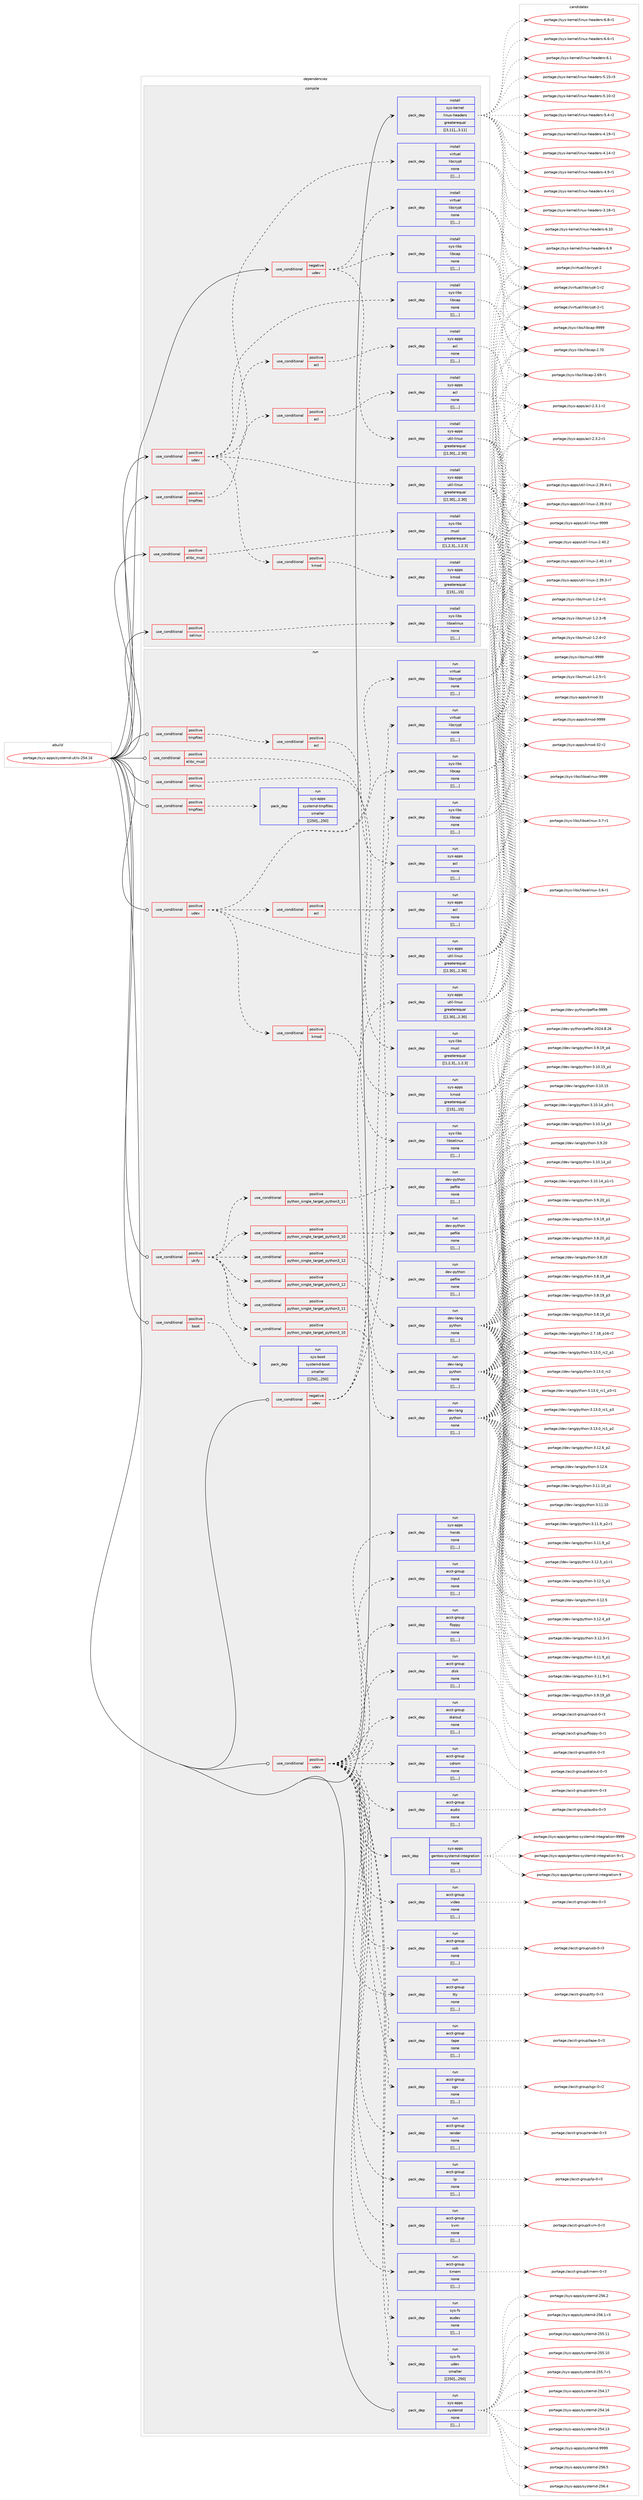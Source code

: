 digraph prolog {

# *************
# Graph options
# *************

newrank=true;
concentrate=true;
compound=true;
graph [rankdir=LR,fontname=Helvetica,fontsize=10,ranksep=1.5];#, ranksep=2.5, nodesep=0.2];
edge  [arrowhead=vee];
node  [fontname=Helvetica,fontsize=10];

# **********
# The ebuild
# **********

subgraph cluster_leftcol {
color=gray;
label=<<i>ebuild</i>>;
id [label="portage://sys-apps/systemd-utils-254.16", color=red, width=4, href="../sys-apps/systemd-utils-254.16.svg"];
}

# ****************
# The dependencies
# ****************

subgraph cluster_midcol {
color=gray;
label=<<i>dependencies</i>>;
subgraph cluster_compile {
fillcolor="#eeeeee";
style=filled;
label=<<i>compile</i>>;
subgraph cond7930 {
dependency21087 [label=<<TABLE BORDER="0" CELLBORDER="1" CELLSPACING="0" CELLPADDING="4"><TR><TD ROWSPAN="3" CELLPADDING="10">use_conditional</TD></TR><TR><TD>negative</TD></TR><TR><TD>udev</TD></TR></TABLE>>, shape=none, color=red];
subgraph pack13101 {
dependency21088 [label=<<TABLE BORDER="0" CELLBORDER="1" CELLSPACING="0" CELLPADDING="4" WIDTH="220"><TR><TD ROWSPAN="6" CELLPADDING="30">pack_dep</TD></TR><TR><TD WIDTH="110">install</TD></TR><TR><TD>sys-apps</TD></TR><TR><TD>util-linux</TD></TR><TR><TD>greaterequal</TD></TR><TR><TD>[[2,30],,,2.30]</TD></TR></TABLE>>, shape=none, color=blue];
}
dependency21087:e -> dependency21088:w [weight=20,style="dashed",arrowhead="vee"];
subgraph pack13102 {
dependency21089 [label=<<TABLE BORDER="0" CELLBORDER="1" CELLSPACING="0" CELLPADDING="4" WIDTH="220"><TR><TD ROWSPAN="6" CELLPADDING="30">pack_dep</TD></TR><TR><TD WIDTH="110">install</TD></TR><TR><TD>sys-libs</TD></TR><TR><TD>libcap</TD></TR><TR><TD>none</TD></TR><TR><TD>[[],,,,]</TD></TR></TABLE>>, shape=none, color=blue];
}
dependency21087:e -> dependency21089:w [weight=20,style="dashed",arrowhead="vee"];
subgraph pack13103 {
dependency21090 [label=<<TABLE BORDER="0" CELLBORDER="1" CELLSPACING="0" CELLPADDING="4" WIDTH="220"><TR><TD ROWSPAN="6" CELLPADDING="30">pack_dep</TD></TR><TR><TD WIDTH="110">install</TD></TR><TR><TD>virtual</TD></TR><TR><TD>libcrypt</TD></TR><TR><TD>none</TD></TR><TR><TD>[[],,,,]</TD></TR></TABLE>>, shape=none, color=blue];
}
dependency21087:e -> dependency21090:w [weight=20,style="dashed",arrowhead="vee"];
}
id:e -> dependency21087:w [weight=20,style="solid",arrowhead="vee"];
subgraph cond7931 {
dependency21091 [label=<<TABLE BORDER="0" CELLBORDER="1" CELLSPACING="0" CELLPADDING="4"><TR><TD ROWSPAN="3" CELLPADDING="10">use_conditional</TD></TR><TR><TD>positive</TD></TR><TR><TD>elibc_musl</TD></TR></TABLE>>, shape=none, color=red];
subgraph pack13104 {
dependency21092 [label=<<TABLE BORDER="0" CELLBORDER="1" CELLSPACING="0" CELLPADDING="4" WIDTH="220"><TR><TD ROWSPAN="6" CELLPADDING="30">pack_dep</TD></TR><TR><TD WIDTH="110">install</TD></TR><TR><TD>sys-libs</TD></TR><TR><TD>musl</TD></TR><TR><TD>greaterequal</TD></TR><TR><TD>[[1,2,3],,,1.2.3]</TD></TR></TABLE>>, shape=none, color=blue];
}
dependency21091:e -> dependency21092:w [weight=20,style="dashed",arrowhead="vee"];
}
id:e -> dependency21091:w [weight=20,style="solid",arrowhead="vee"];
subgraph cond7932 {
dependency21093 [label=<<TABLE BORDER="0" CELLBORDER="1" CELLSPACING="0" CELLPADDING="4"><TR><TD ROWSPAN="3" CELLPADDING="10">use_conditional</TD></TR><TR><TD>positive</TD></TR><TR><TD>selinux</TD></TR></TABLE>>, shape=none, color=red];
subgraph pack13105 {
dependency21094 [label=<<TABLE BORDER="0" CELLBORDER="1" CELLSPACING="0" CELLPADDING="4" WIDTH="220"><TR><TD ROWSPAN="6" CELLPADDING="30">pack_dep</TD></TR><TR><TD WIDTH="110">install</TD></TR><TR><TD>sys-libs</TD></TR><TR><TD>libselinux</TD></TR><TR><TD>none</TD></TR><TR><TD>[[],,,,]</TD></TR></TABLE>>, shape=none, color=blue];
}
dependency21093:e -> dependency21094:w [weight=20,style="dashed",arrowhead="vee"];
}
id:e -> dependency21093:w [weight=20,style="solid",arrowhead="vee"];
subgraph cond7933 {
dependency21095 [label=<<TABLE BORDER="0" CELLBORDER="1" CELLSPACING="0" CELLPADDING="4"><TR><TD ROWSPAN="3" CELLPADDING="10">use_conditional</TD></TR><TR><TD>positive</TD></TR><TR><TD>tmpfiles</TD></TR></TABLE>>, shape=none, color=red];
subgraph cond7934 {
dependency21096 [label=<<TABLE BORDER="0" CELLBORDER="1" CELLSPACING="0" CELLPADDING="4"><TR><TD ROWSPAN="3" CELLPADDING="10">use_conditional</TD></TR><TR><TD>positive</TD></TR><TR><TD>acl</TD></TR></TABLE>>, shape=none, color=red];
subgraph pack13106 {
dependency21097 [label=<<TABLE BORDER="0" CELLBORDER="1" CELLSPACING="0" CELLPADDING="4" WIDTH="220"><TR><TD ROWSPAN="6" CELLPADDING="30">pack_dep</TD></TR><TR><TD WIDTH="110">install</TD></TR><TR><TD>sys-apps</TD></TR><TR><TD>acl</TD></TR><TR><TD>none</TD></TR><TR><TD>[[],,,,]</TD></TR></TABLE>>, shape=none, color=blue];
}
dependency21096:e -> dependency21097:w [weight=20,style="dashed",arrowhead="vee"];
}
dependency21095:e -> dependency21096:w [weight=20,style="dashed",arrowhead="vee"];
}
id:e -> dependency21095:w [weight=20,style="solid",arrowhead="vee"];
subgraph cond7935 {
dependency21098 [label=<<TABLE BORDER="0" CELLBORDER="1" CELLSPACING="0" CELLPADDING="4"><TR><TD ROWSPAN="3" CELLPADDING="10">use_conditional</TD></TR><TR><TD>positive</TD></TR><TR><TD>udev</TD></TR></TABLE>>, shape=none, color=red];
subgraph pack13107 {
dependency21099 [label=<<TABLE BORDER="0" CELLBORDER="1" CELLSPACING="0" CELLPADDING="4" WIDTH="220"><TR><TD ROWSPAN="6" CELLPADDING="30">pack_dep</TD></TR><TR><TD WIDTH="110">install</TD></TR><TR><TD>sys-apps</TD></TR><TR><TD>util-linux</TD></TR><TR><TD>greaterequal</TD></TR><TR><TD>[[2,30],,,2.30]</TD></TR></TABLE>>, shape=none, color=blue];
}
dependency21098:e -> dependency21099:w [weight=20,style="dashed",arrowhead="vee"];
subgraph pack13108 {
dependency21100 [label=<<TABLE BORDER="0" CELLBORDER="1" CELLSPACING="0" CELLPADDING="4" WIDTH="220"><TR><TD ROWSPAN="6" CELLPADDING="30">pack_dep</TD></TR><TR><TD WIDTH="110">install</TD></TR><TR><TD>sys-libs</TD></TR><TR><TD>libcap</TD></TR><TR><TD>none</TD></TR><TR><TD>[[],,,,]</TD></TR></TABLE>>, shape=none, color=blue];
}
dependency21098:e -> dependency21100:w [weight=20,style="dashed",arrowhead="vee"];
subgraph pack13109 {
dependency21101 [label=<<TABLE BORDER="0" CELLBORDER="1" CELLSPACING="0" CELLPADDING="4" WIDTH="220"><TR><TD ROWSPAN="6" CELLPADDING="30">pack_dep</TD></TR><TR><TD WIDTH="110">install</TD></TR><TR><TD>virtual</TD></TR><TR><TD>libcrypt</TD></TR><TR><TD>none</TD></TR><TR><TD>[[],,,,]</TD></TR></TABLE>>, shape=none, color=blue];
}
dependency21098:e -> dependency21101:w [weight=20,style="dashed",arrowhead="vee"];
subgraph cond7936 {
dependency21102 [label=<<TABLE BORDER="0" CELLBORDER="1" CELLSPACING="0" CELLPADDING="4"><TR><TD ROWSPAN="3" CELLPADDING="10">use_conditional</TD></TR><TR><TD>positive</TD></TR><TR><TD>acl</TD></TR></TABLE>>, shape=none, color=red];
subgraph pack13110 {
dependency21103 [label=<<TABLE BORDER="0" CELLBORDER="1" CELLSPACING="0" CELLPADDING="4" WIDTH="220"><TR><TD ROWSPAN="6" CELLPADDING="30">pack_dep</TD></TR><TR><TD WIDTH="110">install</TD></TR><TR><TD>sys-apps</TD></TR><TR><TD>acl</TD></TR><TR><TD>none</TD></TR><TR><TD>[[],,,,]</TD></TR></TABLE>>, shape=none, color=blue];
}
dependency21102:e -> dependency21103:w [weight=20,style="dashed",arrowhead="vee"];
}
dependency21098:e -> dependency21102:w [weight=20,style="dashed",arrowhead="vee"];
subgraph cond7937 {
dependency21104 [label=<<TABLE BORDER="0" CELLBORDER="1" CELLSPACING="0" CELLPADDING="4"><TR><TD ROWSPAN="3" CELLPADDING="10">use_conditional</TD></TR><TR><TD>positive</TD></TR><TR><TD>kmod</TD></TR></TABLE>>, shape=none, color=red];
subgraph pack13111 {
dependency21105 [label=<<TABLE BORDER="0" CELLBORDER="1" CELLSPACING="0" CELLPADDING="4" WIDTH="220"><TR><TD ROWSPAN="6" CELLPADDING="30">pack_dep</TD></TR><TR><TD WIDTH="110">install</TD></TR><TR><TD>sys-apps</TD></TR><TR><TD>kmod</TD></TR><TR><TD>greaterequal</TD></TR><TR><TD>[[15],,,15]</TD></TR></TABLE>>, shape=none, color=blue];
}
dependency21104:e -> dependency21105:w [weight=20,style="dashed",arrowhead="vee"];
}
dependency21098:e -> dependency21104:w [weight=20,style="dashed",arrowhead="vee"];
}
id:e -> dependency21098:w [weight=20,style="solid",arrowhead="vee"];
subgraph pack13112 {
dependency21106 [label=<<TABLE BORDER="0" CELLBORDER="1" CELLSPACING="0" CELLPADDING="4" WIDTH="220"><TR><TD ROWSPAN="6" CELLPADDING="30">pack_dep</TD></TR><TR><TD WIDTH="110">install</TD></TR><TR><TD>sys-kernel</TD></TR><TR><TD>linux-headers</TD></TR><TR><TD>greaterequal</TD></TR><TR><TD>[[3,11],,,3.11]</TD></TR></TABLE>>, shape=none, color=blue];
}
id:e -> dependency21106:w [weight=20,style="solid",arrowhead="vee"];
}
subgraph cluster_compileandrun {
fillcolor="#eeeeee";
style=filled;
label=<<i>compile and run</i>>;
}
subgraph cluster_run {
fillcolor="#eeeeee";
style=filled;
label=<<i>run</i>>;
subgraph cond7938 {
dependency21107 [label=<<TABLE BORDER="0" CELLBORDER="1" CELLSPACING="0" CELLPADDING="4"><TR><TD ROWSPAN="3" CELLPADDING="10">use_conditional</TD></TR><TR><TD>negative</TD></TR><TR><TD>udev</TD></TR></TABLE>>, shape=none, color=red];
subgraph pack13113 {
dependency21108 [label=<<TABLE BORDER="0" CELLBORDER="1" CELLSPACING="0" CELLPADDING="4" WIDTH="220"><TR><TD ROWSPAN="6" CELLPADDING="30">pack_dep</TD></TR><TR><TD WIDTH="110">run</TD></TR><TR><TD>sys-apps</TD></TR><TR><TD>util-linux</TD></TR><TR><TD>greaterequal</TD></TR><TR><TD>[[2,30],,,2.30]</TD></TR></TABLE>>, shape=none, color=blue];
}
dependency21107:e -> dependency21108:w [weight=20,style="dashed",arrowhead="vee"];
subgraph pack13114 {
dependency21109 [label=<<TABLE BORDER="0" CELLBORDER="1" CELLSPACING="0" CELLPADDING="4" WIDTH="220"><TR><TD ROWSPAN="6" CELLPADDING="30">pack_dep</TD></TR><TR><TD WIDTH="110">run</TD></TR><TR><TD>sys-libs</TD></TR><TR><TD>libcap</TD></TR><TR><TD>none</TD></TR><TR><TD>[[],,,,]</TD></TR></TABLE>>, shape=none, color=blue];
}
dependency21107:e -> dependency21109:w [weight=20,style="dashed",arrowhead="vee"];
subgraph pack13115 {
dependency21110 [label=<<TABLE BORDER="0" CELLBORDER="1" CELLSPACING="0" CELLPADDING="4" WIDTH="220"><TR><TD ROWSPAN="6" CELLPADDING="30">pack_dep</TD></TR><TR><TD WIDTH="110">run</TD></TR><TR><TD>virtual</TD></TR><TR><TD>libcrypt</TD></TR><TR><TD>none</TD></TR><TR><TD>[[],,,,]</TD></TR></TABLE>>, shape=none, color=blue];
}
dependency21107:e -> dependency21110:w [weight=20,style="dashed",arrowhead="vee"];
}
id:e -> dependency21107:w [weight=20,style="solid",arrowhead="odot"];
subgraph cond7939 {
dependency21111 [label=<<TABLE BORDER="0" CELLBORDER="1" CELLSPACING="0" CELLPADDING="4"><TR><TD ROWSPAN="3" CELLPADDING="10">use_conditional</TD></TR><TR><TD>positive</TD></TR><TR><TD>boot</TD></TR></TABLE>>, shape=none, color=red];
subgraph pack13116 {
dependency21112 [label=<<TABLE BORDER="0" CELLBORDER="1" CELLSPACING="0" CELLPADDING="4" WIDTH="220"><TR><TD ROWSPAN="6" CELLPADDING="30">pack_dep</TD></TR><TR><TD WIDTH="110">run</TD></TR><TR><TD>sys-boot</TD></TR><TR><TD>systemd-boot</TD></TR><TR><TD>smaller</TD></TR><TR><TD>[[250],,,250]</TD></TR></TABLE>>, shape=none, color=blue];
}
dependency21111:e -> dependency21112:w [weight=20,style="dashed",arrowhead="vee"];
}
id:e -> dependency21111:w [weight=20,style="solid",arrowhead="odot"];
subgraph cond7940 {
dependency21113 [label=<<TABLE BORDER="0" CELLBORDER="1" CELLSPACING="0" CELLPADDING="4"><TR><TD ROWSPAN="3" CELLPADDING="10">use_conditional</TD></TR><TR><TD>positive</TD></TR><TR><TD>elibc_musl</TD></TR></TABLE>>, shape=none, color=red];
subgraph pack13117 {
dependency21114 [label=<<TABLE BORDER="0" CELLBORDER="1" CELLSPACING="0" CELLPADDING="4" WIDTH="220"><TR><TD ROWSPAN="6" CELLPADDING="30">pack_dep</TD></TR><TR><TD WIDTH="110">run</TD></TR><TR><TD>sys-libs</TD></TR><TR><TD>musl</TD></TR><TR><TD>greaterequal</TD></TR><TR><TD>[[1,2,3],,,1.2.3]</TD></TR></TABLE>>, shape=none, color=blue];
}
dependency21113:e -> dependency21114:w [weight=20,style="dashed",arrowhead="vee"];
}
id:e -> dependency21113:w [weight=20,style="solid",arrowhead="odot"];
subgraph cond7941 {
dependency21115 [label=<<TABLE BORDER="0" CELLBORDER="1" CELLSPACING="0" CELLPADDING="4"><TR><TD ROWSPAN="3" CELLPADDING="10">use_conditional</TD></TR><TR><TD>positive</TD></TR><TR><TD>selinux</TD></TR></TABLE>>, shape=none, color=red];
subgraph pack13118 {
dependency21116 [label=<<TABLE BORDER="0" CELLBORDER="1" CELLSPACING="0" CELLPADDING="4" WIDTH="220"><TR><TD ROWSPAN="6" CELLPADDING="30">pack_dep</TD></TR><TR><TD WIDTH="110">run</TD></TR><TR><TD>sys-libs</TD></TR><TR><TD>libselinux</TD></TR><TR><TD>none</TD></TR><TR><TD>[[],,,,]</TD></TR></TABLE>>, shape=none, color=blue];
}
dependency21115:e -> dependency21116:w [weight=20,style="dashed",arrowhead="vee"];
}
id:e -> dependency21115:w [weight=20,style="solid",arrowhead="odot"];
subgraph cond7942 {
dependency21117 [label=<<TABLE BORDER="0" CELLBORDER="1" CELLSPACING="0" CELLPADDING="4"><TR><TD ROWSPAN="3" CELLPADDING="10">use_conditional</TD></TR><TR><TD>positive</TD></TR><TR><TD>tmpfiles</TD></TR></TABLE>>, shape=none, color=red];
subgraph cond7943 {
dependency21118 [label=<<TABLE BORDER="0" CELLBORDER="1" CELLSPACING="0" CELLPADDING="4"><TR><TD ROWSPAN="3" CELLPADDING="10">use_conditional</TD></TR><TR><TD>positive</TD></TR><TR><TD>acl</TD></TR></TABLE>>, shape=none, color=red];
subgraph pack13119 {
dependency21119 [label=<<TABLE BORDER="0" CELLBORDER="1" CELLSPACING="0" CELLPADDING="4" WIDTH="220"><TR><TD ROWSPAN="6" CELLPADDING="30">pack_dep</TD></TR><TR><TD WIDTH="110">run</TD></TR><TR><TD>sys-apps</TD></TR><TR><TD>acl</TD></TR><TR><TD>none</TD></TR><TR><TD>[[],,,,]</TD></TR></TABLE>>, shape=none, color=blue];
}
dependency21118:e -> dependency21119:w [weight=20,style="dashed",arrowhead="vee"];
}
dependency21117:e -> dependency21118:w [weight=20,style="dashed",arrowhead="vee"];
}
id:e -> dependency21117:w [weight=20,style="solid",arrowhead="odot"];
subgraph cond7944 {
dependency21120 [label=<<TABLE BORDER="0" CELLBORDER="1" CELLSPACING="0" CELLPADDING="4"><TR><TD ROWSPAN="3" CELLPADDING="10">use_conditional</TD></TR><TR><TD>positive</TD></TR><TR><TD>tmpfiles</TD></TR></TABLE>>, shape=none, color=red];
subgraph pack13120 {
dependency21121 [label=<<TABLE BORDER="0" CELLBORDER="1" CELLSPACING="0" CELLPADDING="4" WIDTH="220"><TR><TD ROWSPAN="6" CELLPADDING="30">pack_dep</TD></TR><TR><TD WIDTH="110">run</TD></TR><TR><TD>sys-apps</TD></TR><TR><TD>systemd-tmpfiles</TD></TR><TR><TD>smaller</TD></TR><TR><TD>[[250],,,250]</TD></TR></TABLE>>, shape=none, color=blue];
}
dependency21120:e -> dependency21121:w [weight=20,style="dashed",arrowhead="vee"];
}
id:e -> dependency21120:w [weight=20,style="solid",arrowhead="odot"];
subgraph cond7945 {
dependency21122 [label=<<TABLE BORDER="0" CELLBORDER="1" CELLSPACING="0" CELLPADDING="4"><TR><TD ROWSPAN="3" CELLPADDING="10">use_conditional</TD></TR><TR><TD>positive</TD></TR><TR><TD>udev</TD></TR></TABLE>>, shape=none, color=red];
subgraph pack13121 {
dependency21123 [label=<<TABLE BORDER="0" CELLBORDER="1" CELLSPACING="0" CELLPADDING="4" WIDTH="220"><TR><TD ROWSPAN="6" CELLPADDING="30">pack_dep</TD></TR><TR><TD WIDTH="110">run</TD></TR><TR><TD>acct-group</TD></TR><TR><TD>audio</TD></TR><TR><TD>none</TD></TR><TR><TD>[[],,,,]</TD></TR></TABLE>>, shape=none, color=blue];
}
dependency21122:e -> dependency21123:w [weight=20,style="dashed",arrowhead="vee"];
subgraph pack13122 {
dependency21124 [label=<<TABLE BORDER="0" CELLBORDER="1" CELLSPACING="0" CELLPADDING="4" WIDTH="220"><TR><TD ROWSPAN="6" CELLPADDING="30">pack_dep</TD></TR><TR><TD WIDTH="110">run</TD></TR><TR><TD>acct-group</TD></TR><TR><TD>cdrom</TD></TR><TR><TD>none</TD></TR><TR><TD>[[],,,,]</TD></TR></TABLE>>, shape=none, color=blue];
}
dependency21122:e -> dependency21124:w [weight=20,style="dashed",arrowhead="vee"];
subgraph pack13123 {
dependency21125 [label=<<TABLE BORDER="0" CELLBORDER="1" CELLSPACING="0" CELLPADDING="4" WIDTH="220"><TR><TD ROWSPAN="6" CELLPADDING="30">pack_dep</TD></TR><TR><TD WIDTH="110">run</TD></TR><TR><TD>acct-group</TD></TR><TR><TD>dialout</TD></TR><TR><TD>none</TD></TR><TR><TD>[[],,,,]</TD></TR></TABLE>>, shape=none, color=blue];
}
dependency21122:e -> dependency21125:w [weight=20,style="dashed",arrowhead="vee"];
subgraph pack13124 {
dependency21126 [label=<<TABLE BORDER="0" CELLBORDER="1" CELLSPACING="0" CELLPADDING="4" WIDTH="220"><TR><TD ROWSPAN="6" CELLPADDING="30">pack_dep</TD></TR><TR><TD WIDTH="110">run</TD></TR><TR><TD>acct-group</TD></TR><TR><TD>disk</TD></TR><TR><TD>none</TD></TR><TR><TD>[[],,,,]</TD></TR></TABLE>>, shape=none, color=blue];
}
dependency21122:e -> dependency21126:w [weight=20,style="dashed",arrowhead="vee"];
subgraph pack13125 {
dependency21127 [label=<<TABLE BORDER="0" CELLBORDER="1" CELLSPACING="0" CELLPADDING="4" WIDTH="220"><TR><TD ROWSPAN="6" CELLPADDING="30">pack_dep</TD></TR><TR><TD WIDTH="110">run</TD></TR><TR><TD>acct-group</TD></TR><TR><TD>floppy</TD></TR><TR><TD>none</TD></TR><TR><TD>[[],,,,]</TD></TR></TABLE>>, shape=none, color=blue];
}
dependency21122:e -> dependency21127:w [weight=20,style="dashed",arrowhead="vee"];
subgraph pack13126 {
dependency21128 [label=<<TABLE BORDER="0" CELLBORDER="1" CELLSPACING="0" CELLPADDING="4" WIDTH="220"><TR><TD ROWSPAN="6" CELLPADDING="30">pack_dep</TD></TR><TR><TD WIDTH="110">run</TD></TR><TR><TD>acct-group</TD></TR><TR><TD>input</TD></TR><TR><TD>none</TD></TR><TR><TD>[[],,,,]</TD></TR></TABLE>>, shape=none, color=blue];
}
dependency21122:e -> dependency21128:w [weight=20,style="dashed",arrowhead="vee"];
subgraph pack13127 {
dependency21129 [label=<<TABLE BORDER="0" CELLBORDER="1" CELLSPACING="0" CELLPADDING="4" WIDTH="220"><TR><TD ROWSPAN="6" CELLPADDING="30">pack_dep</TD></TR><TR><TD WIDTH="110">run</TD></TR><TR><TD>acct-group</TD></TR><TR><TD>kmem</TD></TR><TR><TD>none</TD></TR><TR><TD>[[],,,,]</TD></TR></TABLE>>, shape=none, color=blue];
}
dependency21122:e -> dependency21129:w [weight=20,style="dashed",arrowhead="vee"];
subgraph pack13128 {
dependency21130 [label=<<TABLE BORDER="0" CELLBORDER="1" CELLSPACING="0" CELLPADDING="4" WIDTH="220"><TR><TD ROWSPAN="6" CELLPADDING="30">pack_dep</TD></TR><TR><TD WIDTH="110">run</TD></TR><TR><TD>acct-group</TD></TR><TR><TD>kvm</TD></TR><TR><TD>none</TD></TR><TR><TD>[[],,,,]</TD></TR></TABLE>>, shape=none, color=blue];
}
dependency21122:e -> dependency21130:w [weight=20,style="dashed",arrowhead="vee"];
subgraph pack13129 {
dependency21131 [label=<<TABLE BORDER="0" CELLBORDER="1" CELLSPACING="0" CELLPADDING="4" WIDTH="220"><TR><TD ROWSPAN="6" CELLPADDING="30">pack_dep</TD></TR><TR><TD WIDTH="110">run</TD></TR><TR><TD>acct-group</TD></TR><TR><TD>lp</TD></TR><TR><TD>none</TD></TR><TR><TD>[[],,,,]</TD></TR></TABLE>>, shape=none, color=blue];
}
dependency21122:e -> dependency21131:w [weight=20,style="dashed",arrowhead="vee"];
subgraph pack13130 {
dependency21132 [label=<<TABLE BORDER="0" CELLBORDER="1" CELLSPACING="0" CELLPADDING="4" WIDTH="220"><TR><TD ROWSPAN="6" CELLPADDING="30">pack_dep</TD></TR><TR><TD WIDTH="110">run</TD></TR><TR><TD>acct-group</TD></TR><TR><TD>render</TD></TR><TR><TD>none</TD></TR><TR><TD>[[],,,,]</TD></TR></TABLE>>, shape=none, color=blue];
}
dependency21122:e -> dependency21132:w [weight=20,style="dashed",arrowhead="vee"];
subgraph pack13131 {
dependency21133 [label=<<TABLE BORDER="0" CELLBORDER="1" CELLSPACING="0" CELLPADDING="4" WIDTH="220"><TR><TD ROWSPAN="6" CELLPADDING="30">pack_dep</TD></TR><TR><TD WIDTH="110">run</TD></TR><TR><TD>acct-group</TD></TR><TR><TD>sgx</TD></TR><TR><TD>none</TD></TR><TR><TD>[[],,,,]</TD></TR></TABLE>>, shape=none, color=blue];
}
dependency21122:e -> dependency21133:w [weight=20,style="dashed",arrowhead="vee"];
subgraph pack13132 {
dependency21134 [label=<<TABLE BORDER="0" CELLBORDER="1" CELLSPACING="0" CELLPADDING="4" WIDTH="220"><TR><TD ROWSPAN="6" CELLPADDING="30">pack_dep</TD></TR><TR><TD WIDTH="110">run</TD></TR><TR><TD>acct-group</TD></TR><TR><TD>tape</TD></TR><TR><TD>none</TD></TR><TR><TD>[[],,,,]</TD></TR></TABLE>>, shape=none, color=blue];
}
dependency21122:e -> dependency21134:w [weight=20,style="dashed",arrowhead="vee"];
subgraph pack13133 {
dependency21135 [label=<<TABLE BORDER="0" CELLBORDER="1" CELLSPACING="0" CELLPADDING="4" WIDTH="220"><TR><TD ROWSPAN="6" CELLPADDING="30">pack_dep</TD></TR><TR><TD WIDTH="110">run</TD></TR><TR><TD>acct-group</TD></TR><TR><TD>tty</TD></TR><TR><TD>none</TD></TR><TR><TD>[[],,,,]</TD></TR></TABLE>>, shape=none, color=blue];
}
dependency21122:e -> dependency21135:w [weight=20,style="dashed",arrowhead="vee"];
subgraph pack13134 {
dependency21136 [label=<<TABLE BORDER="0" CELLBORDER="1" CELLSPACING="0" CELLPADDING="4" WIDTH="220"><TR><TD ROWSPAN="6" CELLPADDING="30">pack_dep</TD></TR><TR><TD WIDTH="110">run</TD></TR><TR><TD>acct-group</TD></TR><TR><TD>usb</TD></TR><TR><TD>none</TD></TR><TR><TD>[[],,,,]</TD></TR></TABLE>>, shape=none, color=blue];
}
dependency21122:e -> dependency21136:w [weight=20,style="dashed",arrowhead="vee"];
subgraph pack13135 {
dependency21137 [label=<<TABLE BORDER="0" CELLBORDER="1" CELLSPACING="0" CELLPADDING="4" WIDTH="220"><TR><TD ROWSPAN="6" CELLPADDING="30">pack_dep</TD></TR><TR><TD WIDTH="110">run</TD></TR><TR><TD>acct-group</TD></TR><TR><TD>video</TD></TR><TR><TD>none</TD></TR><TR><TD>[[],,,,]</TD></TR></TABLE>>, shape=none, color=blue];
}
dependency21122:e -> dependency21137:w [weight=20,style="dashed",arrowhead="vee"];
subgraph pack13136 {
dependency21138 [label=<<TABLE BORDER="0" CELLBORDER="1" CELLSPACING="0" CELLPADDING="4" WIDTH="220"><TR><TD ROWSPAN="6" CELLPADDING="30">pack_dep</TD></TR><TR><TD WIDTH="110">run</TD></TR><TR><TD>sys-apps</TD></TR><TR><TD>gentoo-systemd-integration</TD></TR><TR><TD>none</TD></TR><TR><TD>[[],,,,]</TD></TR></TABLE>>, shape=none, color=blue];
}
dependency21122:e -> dependency21138:w [weight=20,style="dashed",arrowhead="vee"];
subgraph pack13137 {
dependency21139 [label=<<TABLE BORDER="0" CELLBORDER="1" CELLSPACING="0" CELLPADDING="4" WIDTH="220"><TR><TD ROWSPAN="6" CELLPADDING="30">pack_dep</TD></TR><TR><TD WIDTH="110">run</TD></TR><TR><TD>sys-apps</TD></TR><TR><TD>hwids</TD></TR><TR><TD>none</TD></TR><TR><TD>[[],,,,]</TD></TR></TABLE>>, shape=none, color=blue];
}
dependency21122:e -> dependency21139:w [weight=20,style="dashed",arrowhead="vee"];
subgraph pack13138 {
dependency21140 [label=<<TABLE BORDER="0" CELLBORDER="1" CELLSPACING="0" CELLPADDING="4" WIDTH="220"><TR><TD ROWSPAN="6" CELLPADDING="30">pack_dep</TD></TR><TR><TD WIDTH="110">run</TD></TR><TR><TD>sys-fs</TD></TR><TR><TD>udev</TD></TR><TR><TD>smaller</TD></TR><TR><TD>[[250],,,250]</TD></TR></TABLE>>, shape=none, color=blue];
}
dependency21122:e -> dependency21140:w [weight=20,style="dashed",arrowhead="vee"];
subgraph pack13139 {
dependency21141 [label=<<TABLE BORDER="0" CELLBORDER="1" CELLSPACING="0" CELLPADDING="4" WIDTH="220"><TR><TD ROWSPAN="6" CELLPADDING="30">pack_dep</TD></TR><TR><TD WIDTH="110">run</TD></TR><TR><TD>sys-fs</TD></TR><TR><TD>eudev</TD></TR><TR><TD>none</TD></TR><TR><TD>[[],,,,]</TD></TR></TABLE>>, shape=none, color=blue];
}
dependency21122:e -> dependency21141:w [weight=20,style="dashed",arrowhead="vee"];
}
id:e -> dependency21122:w [weight=20,style="solid",arrowhead="odot"];
subgraph cond7946 {
dependency21142 [label=<<TABLE BORDER="0" CELLBORDER="1" CELLSPACING="0" CELLPADDING="4"><TR><TD ROWSPAN="3" CELLPADDING="10">use_conditional</TD></TR><TR><TD>positive</TD></TR><TR><TD>udev</TD></TR></TABLE>>, shape=none, color=red];
subgraph pack13140 {
dependency21143 [label=<<TABLE BORDER="0" CELLBORDER="1" CELLSPACING="0" CELLPADDING="4" WIDTH="220"><TR><TD ROWSPAN="6" CELLPADDING="30">pack_dep</TD></TR><TR><TD WIDTH="110">run</TD></TR><TR><TD>sys-apps</TD></TR><TR><TD>util-linux</TD></TR><TR><TD>greaterequal</TD></TR><TR><TD>[[2,30],,,2.30]</TD></TR></TABLE>>, shape=none, color=blue];
}
dependency21142:e -> dependency21143:w [weight=20,style="dashed",arrowhead="vee"];
subgraph pack13141 {
dependency21144 [label=<<TABLE BORDER="0" CELLBORDER="1" CELLSPACING="0" CELLPADDING="4" WIDTH="220"><TR><TD ROWSPAN="6" CELLPADDING="30">pack_dep</TD></TR><TR><TD WIDTH="110">run</TD></TR><TR><TD>sys-libs</TD></TR><TR><TD>libcap</TD></TR><TR><TD>none</TD></TR><TR><TD>[[],,,,]</TD></TR></TABLE>>, shape=none, color=blue];
}
dependency21142:e -> dependency21144:w [weight=20,style="dashed",arrowhead="vee"];
subgraph pack13142 {
dependency21145 [label=<<TABLE BORDER="0" CELLBORDER="1" CELLSPACING="0" CELLPADDING="4" WIDTH="220"><TR><TD ROWSPAN="6" CELLPADDING="30">pack_dep</TD></TR><TR><TD WIDTH="110">run</TD></TR><TR><TD>virtual</TD></TR><TR><TD>libcrypt</TD></TR><TR><TD>none</TD></TR><TR><TD>[[],,,,]</TD></TR></TABLE>>, shape=none, color=blue];
}
dependency21142:e -> dependency21145:w [weight=20,style="dashed",arrowhead="vee"];
subgraph cond7947 {
dependency21146 [label=<<TABLE BORDER="0" CELLBORDER="1" CELLSPACING="0" CELLPADDING="4"><TR><TD ROWSPAN="3" CELLPADDING="10">use_conditional</TD></TR><TR><TD>positive</TD></TR><TR><TD>acl</TD></TR></TABLE>>, shape=none, color=red];
subgraph pack13143 {
dependency21147 [label=<<TABLE BORDER="0" CELLBORDER="1" CELLSPACING="0" CELLPADDING="4" WIDTH="220"><TR><TD ROWSPAN="6" CELLPADDING="30">pack_dep</TD></TR><TR><TD WIDTH="110">run</TD></TR><TR><TD>sys-apps</TD></TR><TR><TD>acl</TD></TR><TR><TD>none</TD></TR><TR><TD>[[],,,,]</TD></TR></TABLE>>, shape=none, color=blue];
}
dependency21146:e -> dependency21147:w [weight=20,style="dashed",arrowhead="vee"];
}
dependency21142:e -> dependency21146:w [weight=20,style="dashed",arrowhead="vee"];
subgraph cond7948 {
dependency21148 [label=<<TABLE BORDER="0" CELLBORDER="1" CELLSPACING="0" CELLPADDING="4"><TR><TD ROWSPAN="3" CELLPADDING="10">use_conditional</TD></TR><TR><TD>positive</TD></TR><TR><TD>kmod</TD></TR></TABLE>>, shape=none, color=red];
subgraph pack13144 {
dependency21149 [label=<<TABLE BORDER="0" CELLBORDER="1" CELLSPACING="0" CELLPADDING="4" WIDTH="220"><TR><TD ROWSPAN="6" CELLPADDING="30">pack_dep</TD></TR><TR><TD WIDTH="110">run</TD></TR><TR><TD>sys-apps</TD></TR><TR><TD>kmod</TD></TR><TR><TD>greaterequal</TD></TR><TR><TD>[[15],,,15]</TD></TR></TABLE>>, shape=none, color=blue];
}
dependency21148:e -> dependency21149:w [weight=20,style="dashed",arrowhead="vee"];
}
dependency21142:e -> dependency21148:w [weight=20,style="dashed",arrowhead="vee"];
}
id:e -> dependency21142:w [weight=20,style="solid",arrowhead="odot"];
subgraph cond7949 {
dependency21150 [label=<<TABLE BORDER="0" CELLBORDER="1" CELLSPACING="0" CELLPADDING="4"><TR><TD ROWSPAN="3" CELLPADDING="10">use_conditional</TD></TR><TR><TD>positive</TD></TR><TR><TD>ukify</TD></TR></TABLE>>, shape=none, color=red];
subgraph cond7950 {
dependency21151 [label=<<TABLE BORDER="0" CELLBORDER="1" CELLSPACING="0" CELLPADDING="4"><TR><TD ROWSPAN="3" CELLPADDING="10">use_conditional</TD></TR><TR><TD>positive</TD></TR><TR><TD>python_single_target_python3_10</TD></TR></TABLE>>, shape=none, color=red];
subgraph pack13145 {
dependency21152 [label=<<TABLE BORDER="0" CELLBORDER="1" CELLSPACING="0" CELLPADDING="4" WIDTH="220"><TR><TD ROWSPAN="6" CELLPADDING="30">pack_dep</TD></TR><TR><TD WIDTH="110">run</TD></TR><TR><TD>dev-lang</TD></TR><TR><TD>python</TD></TR><TR><TD>none</TD></TR><TR><TD>[[],,,,]</TD></TR></TABLE>>, shape=none, color=blue];
}
dependency21151:e -> dependency21152:w [weight=20,style="dashed",arrowhead="vee"];
}
dependency21150:e -> dependency21151:w [weight=20,style="dashed",arrowhead="vee"];
subgraph cond7951 {
dependency21153 [label=<<TABLE BORDER="0" CELLBORDER="1" CELLSPACING="0" CELLPADDING="4"><TR><TD ROWSPAN="3" CELLPADDING="10">use_conditional</TD></TR><TR><TD>positive</TD></TR><TR><TD>python_single_target_python3_11</TD></TR></TABLE>>, shape=none, color=red];
subgraph pack13146 {
dependency21154 [label=<<TABLE BORDER="0" CELLBORDER="1" CELLSPACING="0" CELLPADDING="4" WIDTH="220"><TR><TD ROWSPAN="6" CELLPADDING="30">pack_dep</TD></TR><TR><TD WIDTH="110">run</TD></TR><TR><TD>dev-lang</TD></TR><TR><TD>python</TD></TR><TR><TD>none</TD></TR><TR><TD>[[],,,,]</TD></TR></TABLE>>, shape=none, color=blue];
}
dependency21153:e -> dependency21154:w [weight=20,style="dashed",arrowhead="vee"];
}
dependency21150:e -> dependency21153:w [weight=20,style="dashed",arrowhead="vee"];
subgraph cond7952 {
dependency21155 [label=<<TABLE BORDER="0" CELLBORDER="1" CELLSPACING="0" CELLPADDING="4"><TR><TD ROWSPAN="3" CELLPADDING="10">use_conditional</TD></TR><TR><TD>positive</TD></TR><TR><TD>python_single_target_python3_12</TD></TR></TABLE>>, shape=none, color=red];
subgraph pack13147 {
dependency21156 [label=<<TABLE BORDER="0" CELLBORDER="1" CELLSPACING="0" CELLPADDING="4" WIDTH="220"><TR><TD ROWSPAN="6" CELLPADDING="30">pack_dep</TD></TR><TR><TD WIDTH="110">run</TD></TR><TR><TD>dev-lang</TD></TR><TR><TD>python</TD></TR><TR><TD>none</TD></TR><TR><TD>[[],,,,]</TD></TR></TABLE>>, shape=none, color=blue];
}
dependency21155:e -> dependency21156:w [weight=20,style="dashed",arrowhead="vee"];
}
dependency21150:e -> dependency21155:w [weight=20,style="dashed",arrowhead="vee"];
subgraph cond7953 {
dependency21157 [label=<<TABLE BORDER="0" CELLBORDER="1" CELLSPACING="0" CELLPADDING="4"><TR><TD ROWSPAN="3" CELLPADDING="10">use_conditional</TD></TR><TR><TD>positive</TD></TR><TR><TD>python_single_target_python3_10</TD></TR></TABLE>>, shape=none, color=red];
subgraph pack13148 {
dependency21158 [label=<<TABLE BORDER="0" CELLBORDER="1" CELLSPACING="0" CELLPADDING="4" WIDTH="220"><TR><TD ROWSPAN="6" CELLPADDING="30">pack_dep</TD></TR><TR><TD WIDTH="110">run</TD></TR><TR><TD>dev-python</TD></TR><TR><TD>pefile</TD></TR><TR><TD>none</TD></TR><TR><TD>[[],,,,]</TD></TR></TABLE>>, shape=none, color=blue];
}
dependency21157:e -> dependency21158:w [weight=20,style="dashed",arrowhead="vee"];
}
dependency21150:e -> dependency21157:w [weight=20,style="dashed",arrowhead="vee"];
subgraph cond7954 {
dependency21159 [label=<<TABLE BORDER="0" CELLBORDER="1" CELLSPACING="0" CELLPADDING="4"><TR><TD ROWSPAN="3" CELLPADDING="10">use_conditional</TD></TR><TR><TD>positive</TD></TR><TR><TD>python_single_target_python3_11</TD></TR></TABLE>>, shape=none, color=red];
subgraph pack13149 {
dependency21160 [label=<<TABLE BORDER="0" CELLBORDER="1" CELLSPACING="0" CELLPADDING="4" WIDTH="220"><TR><TD ROWSPAN="6" CELLPADDING="30">pack_dep</TD></TR><TR><TD WIDTH="110">run</TD></TR><TR><TD>dev-python</TD></TR><TR><TD>pefile</TD></TR><TR><TD>none</TD></TR><TR><TD>[[],,,,]</TD></TR></TABLE>>, shape=none, color=blue];
}
dependency21159:e -> dependency21160:w [weight=20,style="dashed",arrowhead="vee"];
}
dependency21150:e -> dependency21159:w [weight=20,style="dashed",arrowhead="vee"];
subgraph cond7955 {
dependency21161 [label=<<TABLE BORDER="0" CELLBORDER="1" CELLSPACING="0" CELLPADDING="4"><TR><TD ROWSPAN="3" CELLPADDING="10">use_conditional</TD></TR><TR><TD>positive</TD></TR><TR><TD>python_single_target_python3_12</TD></TR></TABLE>>, shape=none, color=red];
subgraph pack13150 {
dependency21162 [label=<<TABLE BORDER="0" CELLBORDER="1" CELLSPACING="0" CELLPADDING="4" WIDTH="220"><TR><TD ROWSPAN="6" CELLPADDING="30">pack_dep</TD></TR><TR><TD WIDTH="110">run</TD></TR><TR><TD>dev-python</TD></TR><TR><TD>pefile</TD></TR><TR><TD>none</TD></TR><TR><TD>[[],,,,]</TD></TR></TABLE>>, shape=none, color=blue];
}
dependency21161:e -> dependency21162:w [weight=20,style="dashed",arrowhead="vee"];
}
dependency21150:e -> dependency21161:w [weight=20,style="dashed",arrowhead="vee"];
}
id:e -> dependency21150:w [weight=20,style="solid",arrowhead="odot"];
subgraph pack13151 {
dependency21163 [label=<<TABLE BORDER="0" CELLBORDER="1" CELLSPACING="0" CELLPADDING="4" WIDTH="220"><TR><TD ROWSPAN="6" CELLPADDING="30">pack_dep</TD></TR><TR><TD WIDTH="110">run</TD></TR><TR><TD>sys-apps</TD></TR><TR><TD>systemd</TD></TR><TR><TD>none</TD></TR><TR><TD>[[],,,,]</TD></TR></TABLE>>, shape=none, color=blue];
}
id:e -> dependency21163:w [weight=20,style="solid",arrowhead="odot"];
}
}

# **************
# The candidates
# **************

subgraph cluster_choices {
rank=same;
color=gray;
label=<<i>candidates</i>>;

subgraph choice13101 {
color=black;
nodesep=1;
choice115121115459711211211547117116105108451081051101171204557575757 [label="portage://sys-apps/util-linux-9999", color=red, width=4,href="../sys-apps/util-linux-9999.svg"];
choice1151211154597112112115471171161051084510810511011712045504652484650 [label="portage://sys-apps/util-linux-2.40.2", color=red, width=4,href="../sys-apps/util-linux-2.40.2.svg"];
choice11512111545971121121154711711610510845108105110117120455046524846494511451 [label="portage://sys-apps/util-linux-2.40.1-r3", color=red, width=4,href="../sys-apps/util-linux-2.40.1-r3.svg"];
choice11512111545971121121154711711610510845108105110117120455046515746524511449 [label="portage://sys-apps/util-linux-2.39.4-r1", color=red, width=4,href="../sys-apps/util-linux-2.39.4-r1.svg"];
choice11512111545971121121154711711610510845108105110117120455046515746514511455 [label="portage://sys-apps/util-linux-2.39.3-r7", color=red, width=4,href="../sys-apps/util-linux-2.39.3-r7.svg"];
choice11512111545971121121154711711610510845108105110117120455046515746514511450 [label="portage://sys-apps/util-linux-2.39.3-r2", color=red, width=4,href="../sys-apps/util-linux-2.39.3-r2.svg"];
dependency21088:e -> choice115121115459711211211547117116105108451081051101171204557575757:w [style=dotted,weight="100"];
dependency21088:e -> choice1151211154597112112115471171161051084510810511011712045504652484650:w [style=dotted,weight="100"];
dependency21088:e -> choice11512111545971121121154711711610510845108105110117120455046524846494511451:w [style=dotted,weight="100"];
dependency21088:e -> choice11512111545971121121154711711610510845108105110117120455046515746524511449:w [style=dotted,weight="100"];
dependency21088:e -> choice11512111545971121121154711711610510845108105110117120455046515746514511455:w [style=dotted,weight="100"];
dependency21088:e -> choice11512111545971121121154711711610510845108105110117120455046515746514511450:w [style=dotted,weight="100"];
}
subgraph choice13102 {
color=black;
nodesep=1;
choice1151211154510810598115471081059899971124557575757 [label="portage://sys-libs/libcap-9999", color=red, width=4,href="../sys-libs/libcap-9999.svg"];
choice1151211154510810598115471081059899971124550465548 [label="portage://sys-libs/libcap-2.70", color=red, width=4,href="../sys-libs/libcap-2.70.svg"];
choice11512111545108105981154710810598999711245504654574511449 [label="portage://sys-libs/libcap-2.69-r1", color=red, width=4,href="../sys-libs/libcap-2.69-r1.svg"];
dependency21089:e -> choice1151211154510810598115471081059899971124557575757:w [style=dotted,weight="100"];
dependency21089:e -> choice1151211154510810598115471081059899971124550465548:w [style=dotted,weight="100"];
dependency21089:e -> choice11512111545108105981154710810598999711245504654574511449:w [style=dotted,weight="100"];
}
subgraph choice13103 {
color=black;
nodesep=1;
choice1181051141161179710847108105989911412111211645504511449 [label="portage://virtual/libcrypt-2-r1", color=red, width=4,href="../virtual/libcrypt-2-r1.svg"];
choice118105114116117971084710810598991141211121164550 [label="portage://virtual/libcrypt-2", color=red, width=4,href="../virtual/libcrypt-2.svg"];
choice1181051141161179710847108105989911412111211645494511450 [label="portage://virtual/libcrypt-1-r2", color=red, width=4,href="../virtual/libcrypt-1-r2.svg"];
dependency21090:e -> choice1181051141161179710847108105989911412111211645504511449:w [style=dotted,weight="100"];
dependency21090:e -> choice118105114116117971084710810598991141211121164550:w [style=dotted,weight="100"];
dependency21090:e -> choice1181051141161179710847108105989911412111211645494511450:w [style=dotted,weight="100"];
}
subgraph choice13104 {
color=black;
nodesep=1;
choice1151211154510810598115471091171151084557575757 [label="portage://sys-libs/musl-9999", color=red, width=4,href="../sys-libs/musl-9999.svg"];
choice1151211154510810598115471091171151084549465046534511449 [label="portage://sys-libs/musl-1.2.5-r1", color=red, width=4,href="../sys-libs/musl-1.2.5-r1.svg"];
choice1151211154510810598115471091171151084549465046524511450 [label="portage://sys-libs/musl-1.2.4-r2", color=red, width=4,href="../sys-libs/musl-1.2.4-r2.svg"];
choice1151211154510810598115471091171151084549465046524511449 [label="portage://sys-libs/musl-1.2.4-r1", color=red, width=4,href="../sys-libs/musl-1.2.4-r1.svg"];
choice1151211154510810598115471091171151084549465046514511456 [label="portage://sys-libs/musl-1.2.3-r8", color=red, width=4,href="../sys-libs/musl-1.2.3-r8.svg"];
dependency21092:e -> choice1151211154510810598115471091171151084557575757:w [style=dotted,weight="100"];
dependency21092:e -> choice1151211154510810598115471091171151084549465046534511449:w [style=dotted,weight="100"];
dependency21092:e -> choice1151211154510810598115471091171151084549465046524511450:w [style=dotted,weight="100"];
dependency21092:e -> choice1151211154510810598115471091171151084549465046524511449:w [style=dotted,weight="100"];
dependency21092:e -> choice1151211154510810598115471091171151084549465046514511456:w [style=dotted,weight="100"];
}
subgraph choice13105 {
color=black;
nodesep=1;
choice115121115451081059811547108105981151011081051101171204557575757 [label="portage://sys-libs/libselinux-9999", color=red, width=4,href="../sys-libs/libselinux-9999.svg"];
choice11512111545108105981154710810598115101108105110117120455146554511449 [label="portage://sys-libs/libselinux-3.7-r1", color=red, width=4,href="../sys-libs/libselinux-3.7-r1.svg"];
choice11512111545108105981154710810598115101108105110117120455146544511449 [label="portage://sys-libs/libselinux-3.6-r1", color=red, width=4,href="../sys-libs/libselinux-3.6-r1.svg"];
dependency21094:e -> choice115121115451081059811547108105981151011081051101171204557575757:w [style=dotted,weight="100"];
dependency21094:e -> choice11512111545108105981154710810598115101108105110117120455146554511449:w [style=dotted,weight="100"];
dependency21094:e -> choice11512111545108105981154710810598115101108105110117120455146544511449:w [style=dotted,weight="100"];
}
subgraph choice13106 {
color=black;
nodesep=1;
choice11512111545971121121154797991084550465146504511449 [label="portage://sys-apps/acl-2.3.2-r1", color=red, width=4,href="../sys-apps/acl-2.3.2-r1.svg"];
choice11512111545971121121154797991084550465146494511450 [label="portage://sys-apps/acl-2.3.1-r2", color=red, width=4,href="../sys-apps/acl-2.3.1-r2.svg"];
dependency21097:e -> choice11512111545971121121154797991084550465146504511449:w [style=dotted,weight="100"];
dependency21097:e -> choice11512111545971121121154797991084550465146494511450:w [style=dotted,weight="100"];
}
subgraph choice13107 {
color=black;
nodesep=1;
choice115121115459711211211547117116105108451081051101171204557575757 [label="portage://sys-apps/util-linux-9999", color=red, width=4,href="../sys-apps/util-linux-9999.svg"];
choice1151211154597112112115471171161051084510810511011712045504652484650 [label="portage://sys-apps/util-linux-2.40.2", color=red, width=4,href="../sys-apps/util-linux-2.40.2.svg"];
choice11512111545971121121154711711610510845108105110117120455046524846494511451 [label="portage://sys-apps/util-linux-2.40.1-r3", color=red, width=4,href="../sys-apps/util-linux-2.40.1-r3.svg"];
choice11512111545971121121154711711610510845108105110117120455046515746524511449 [label="portage://sys-apps/util-linux-2.39.4-r1", color=red, width=4,href="../sys-apps/util-linux-2.39.4-r1.svg"];
choice11512111545971121121154711711610510845108105110117120455046515746514511455 [label="portage://sys-apps/util-linux-2.39.3-r7", color=red, width=4,href="../sys-apps/util-linux-2.39.3-r7.svg"];
choice11512111545971121121154711711610510845108105110117120455046515746514511450 [label="portage://sys-apps/util-linux-2.39.3-r2", color=red, width=4,href="../sys-apps/util-linux-2.39.3-r2.svg"];
dependency21099:e -> choice115121115459711211211547117116105108451081051101171204557575757:w [style=dotted,weight="100"];
dependency21099:e -> choice1151211154597112112115471171161051084510810511011712045504652484650:w [style=dotted,weight="100"];
dependency21099:e -> choice11512111545971121121154711711610510845108105110117120455046524846494511451:w [style=dotted,weight="100"];
dependency21099:e -> choice11512111545971121121154711711610510845108105110117120455046515746524511449:w [style=dotted,weight="100"];
dependency21099:e -> choice11512111545971121121154711711610510845108105110117120455046515746514511455:w [style=dotted,weight="100"];
dependency21099:e -> choice11512111545971121121154711711610510845108105110117120455046515746514511450:w [style=dotted,weight="100"];
}
subgraph choice13108 {
color=black;
nodesep=1;
choice1151211154510810598115471081059899971124557575757 [label="portage://sys-libs/libcap-9999", color=red, width=4,href="../sys-libs/libcap-9999.svg"];
choice1151211154510810598115471081059899971124550465548 [label="portage://sys-libs/libcap-2.70", color=red, width=4,href="../sys-libs/libcap-2.70.svg"];
choice11512111545108105981154710810598999711245504654574511449 [label="portage://sys-libs/libcap-2.69-r1", color=red, width=4,href="../sys-libs/libcap-2.69-r1.svg"];
dependency21100:e -> choice1151211154510810598115471081059899971124557575757:w [style=dotted,weight="100"];
dependency21100:e -> choice1151211154510810598115471081059899971124550465548:w [style=dotted,weight="100"];
dependency21100:e -> choice11512111545108105981154710810598999711245504654574511449:w [style=dotted,weight="100"];
}
subgraph choice13109 {
color=black;
nodesep=1;
choice1181051141161179710847108105989911412111211645504511449 [label="portage://virtual/libcrypt-2-r1", color=red, width=4,href="../virtual/libcrypt-2-r1.svg"];
choice118105114116117971084710810598991141211121164550 [label="portage://virtual/libcrypt-2", color=red, width=4,href="../virtual/libcrypt-2.svg"];
choice1181051141161179710847108105989911412111211645494511450 [label="portage://virtual/libcrypt-1-r2", color=red, width=4,href="../virtual/libcrypt-1-r2.svg"];
dependency21101:e -> choice1181051141161179710847108105989911412111211645504511449:w [style=dotted,weight="100"];
dependency21101:e -> choice118105114116117971084710810598991141211121164550:w [style=dotted,weight="100"];
dependency21101:e -> choice1181051141161179710847108105989911412111211645494511450:w [style=dotted,weight="100"];
}
subgraph choice13110 {
color=black;
nodesep=1;
choice11512111545971121121154797991084550465146504511449 [label="portage://sys-apps/acl-2.3.2-r1", color=red, width=4,href="../sys-apps/acl-2.3.2-r1.svg"];
choice11512111545971121121154797991084550465146494511450 [label="portage://sys-apps/acl-2.3.1-r2", color=red, width=4,href="../sys-apps/acl-2.3.1-r2.svg"];
dependency21103:e -> choice11512111545971121121154797991084550465146504511449:w [style=dotted,weight="100"];
dependency21103:e -> choice11512111545971121121154797991084550465146494511450:w [style=dotted,weight="100"];
}
subgraph choice13111 {
color=black;
nodesep=1;
choice1151211154597112112115471071091111004557575757 [label="portage://sys-apps/kmod-9999", color=red, width=4,href="../sys-apps/kmod-9999.svg"];
choice115121115459711211211547107109111100455151 [label="portage://sys-apps/kmod-33", color=red, width=4,href="../sys-apps/kmod-33.svg"];
choice1151211154597112112115471071091111004551504511450 [label="portage://sys-apps/kmod-32-r2", color=red, width=4,href="../sys-apps/kmod-32-r2.svg"];
dependency21105:e -> choice1151211154597112112115471071091111004557575757:w [style=dotted,weight="100"];
dependency21105:e -> choice115121115459711211211547107109111100455151:w [style=dotted,weight="100"];
dependency21105:e -> choice1151211154597112112115471071091111004551504511450:w [style=dotted,weight="100"];
}
subgraph choice13112 {
color=black;
nodesep=1;
choice115121115451071011141101011084710810511011712045104101971001011141154554464948 [label="portage://sys-kernel/linux-headers-6.10", color=red, width=4,href="../sys-kernel/linux-headers-6.10.svg"];
choice1151211154510710111411010110847108105110117120451041019710010111411545544657 [label="portage://sys-kernel/linux-headers-6.9", color=red, width=4,href="../sys-kernel/linux-headers-6.9.svg"];
choice11512111545107101114110101108471081051101171204510410197100101114115455446564511449 [label="portage://sys-kernel/linux-headers-6.8-r1", color=red, width=4,href="../sys-kernel/linux-headers-6.8-r1.svg"];
choice11512111545107101114110101108471081051101171204510410197100101114115455446544511449 [label="portage://sys-kernel/linux-headers-6.6-r1", color=red, width=4,href="../sys-kernel/linux-headers-6.6-r1.svg"];
choice1151211154510710111411010110847108105110117120451041019710010111411545544649 [label="portage://sys-kernel/linux-headers-6.1", color=red, width=4,href="../sys-kernel/linux-headers-6.1.svg"];
choice1151211154510710111411010110847108105110117120451041019710010111411545534649534511451 [label="portage://sys-kernel/linux-headers-5.15-r3", color=red, width=4,href="../sys-kernel/linux-headers-5.15-r3.svg"];
choice1151211154510710111411010110847108105110117120451041019710010111411545534649484511450 [label="portage://sys-kernel/linux-headers-5.10-r2", color=red, width=4,href="../sys-kernel/linux-headers-5.10-r2.svg"];
choice11512111545107101114110101108471081051101171204510410197100101114115455346524511450 [label="portage://sys-kernel/linux-headers-5.4-r2", color=red, width=4,href="../sys-kernel/linux-headers-5.4-r2.svg"];
choice1151211154510710111411010110847108105110117120451041019710010111411545524649574511449 [label="portage://sys-kernel/linux-headers-4.19-r1", color=red, width=4,href="../sys-kernel/linux-headers-4.19-r1.svg"];
choice1151211154510710111411010110847108105110117120451041019710010111411545524649524511450 [label="portage://sys-kernel/linux-headers-4.14-r2", color=red, width=4,href="../sys-kernel/linux-headers-4.14-r2.svg"];
choice11512111545107101114110101108471081051101171204510410197100101114115455246574511449 [label="portage://sys-kernel/linux-headers-4.9-r1", color=red, width=4,href="../sys-kernel/linux-headers-4.9-r1.svg"];
choice11512111545107101114110101108471081051101171204510410197100101114115455246524511449 [label="portage://sys-kernel/linux-headers-4.4-r1", color=red, width=4,href="../sys-kernel/linux-headers-4.4-r1.svg"];
choice1151211154510710111411010110847108105110117120451041019710010111411545514649564511449 [label="portage://sys-kernel/linux-headers-3.18-r1", color=red, width=4,href="../sys-kernel/linux-headers-3.18-r1.svg"];
dependency21106:e -> choice115121115451071011141101011084710810511011712045104101971001011141154554464948:w [style=dotted,weight="100"];
dependency21106:e -> choice1151211154510710111411010110847108105110117120451041019710010111411545544657:w [style=dotted,weight="100"];
dependency21106:e -> choice11512111545107101114110101108471081051101171204510410197100101114115455446564511449:w [style=dotted,weight="100"];
dependency21106:e -> choice11512111545107101114110101108471081051101171204510410197100101114115455446544511449:w [style=dotted,weight="100"];
dependency21106:e -> choice1151211154510710111411010110847108105110117120451041019710010111411545544649:w [style=dotted,weight="100"];
dependency21106:e -> choice1151211154510710111411010110847108105110117120451041019710010111411545534649534511451:w [style=dotted,weight="100"];
dependency21106:e -> choice1151211154510710111411010110847108105110117120451041019710010111411545534649484511450:w [style=dotted,weight="100"];
dependency21106:e -> choice11512111545107101114110101108471081051101171204510410197100101114115455346524511450:w [style=dotted,weight="100"];
dependency21106:e -> choice1151211154510710111411010110847108105110117120451041019710010111411545524649574511449:w [style=dotted,weight="100"];
dependency21106:e -> choice1151211154510710111411010110847108105110117120451041019710010111411545524649524511450:w [style=dotted,weight="100"];
dependency21106:e -> choice11512111545107101114110101108471081051101171204510410197100101114115455246574511449:w [style=dotted,weight="100"];
dependency21106:e -> choice11512111545107101114110101108471081051101171204510410197100101114115455246524511449:w [style=dotted,weight="100"];
dependency21106:e -> choice1151211154510710111411010110847108105110117120451041019710010111411545514649564511449:w [style=dotted,weight="100"];
}
subgraph choice13113 {
color=black;
nodesep=1;
choice115121115459711211211547117116105108451081051101171204557575757 [label="portage://sys-apps/util-linux-9999", color=red, width=4,href="../sys-apps/util-linux-9999.svg"];
choice1151211154597112112115471171161051084510810511011712045504652484650 [label="portage://sys-apps/util-linux-2.40.2", color=red, width=4,href="../sys-apps/util-linux-2.40.2.svg"];
choice11512111545971121121154711711610510845108105110117120455046524846494511451 [label="portage://sys-apps/util-linux-2.40.1-r3", color=red, width=4,href="../sys-apps/util-linux-2.40.1-r3.svg"];
choice11512111545971121121154711711610510845108105110117120455046515746524511449 [label="portage://sys-apps/util-linux-2.39.4-r1", color=red, width=4,href="../sys-apps/util-linux-2.39.4-r1.svg"];
choice11512111545971121121154711711610510845108105110117120455046515746514511455 [label="portage://sys-apps/util-linux-2.39.3-r7", color=red, width=4,href="../sys-apps/util-linux-2.39.3-r7.svg"];
choice11512111545971121121154711711610510845108105110117120455046515746514511450 [label="portage://sys-apps/util-linux-2.39.3-r2", color=red, width=4,href="../sys-apps/util-linux-2.39.3-r2.svg"];
dependency21108:e -> choice115121115459711211211547117116105108451081051101171204557575757:w [style=dotted,weight="100"];
dependency21108:e -> choice1151211154597112112115471171161051084510810511011712045504652484650:w [style=dotted,weight="100"];
dependency21108:e -> choice11512111545971121121154711711610510845108105110117120455046524846494511451:w [style=dotted,weight="100"];
dependency21108:e -> choice11512111545971121121154711711610510845108105110117120455046515746524511449:w [style=dotted,weight="100"];
dependency21108:e -> choice11512111545971121121154711711610510845108105110117120455046515746514511455:w [style=dotted,weight="100"];
dependency21108:e -> choice11512111545971121121154711711610510845108105110117120455046515746514511450:w [style=dotted,weight="100"];
}
subgraph choice13114 {
color=black;
nodesep=1;
choice1151211154510810598115471081059899971124557575757 [label="portage://sys-libs/libcap-9999", color=red, width=4,href="../sys-libs/libcap-9999.svg"];
choice1151211154510810598115471081059899971124550465548 [label="portage://sys-libs/libcap-2.70", color=red, width=4,href="../sys-libs/libcap-2.70.svg"];
choice11512111545108105981154710810598999711245504654574511449 [label="portage://sys-libs/libcap-2.69-r1", color=red, width=4,href="../sys-libs/libcap-2.69-r1.svg"];
dependency21109:e -> choice1151211154510810598115471081059899971124557575757:w [style=dotted,weight="100"];
dependency21109:e -> choice1151211154510810598115471081059899971124550465548:w [style=dotted,weight="100"];
dependency21109:e -> choice11512111545108105981154710810598999711245504654574511449:w [style=dotted,weight="100"];
}
subgraph choice13115 {
color=black;
nodesep=1;
choice1181051141161179710847108105989911412111211645504511449 [label="portage://virtual/libcrypt-2-r1", color=red, width=4,href="../virtual/libcrypt-2-r1.svg"];
choice118105114116117971084710810598991141211121164550 [label="portage://virtual/libcrypt-2", color=red, width=4,href="../virtual/libcrypt-2.svg"];
choice1181051141161179710847108105989911412111211645494511450 [label="portage://virtual/libcrypt-1-r2", color=red, width=4,href="../virtual/libcrypt-1-r2.svg"];
dependency21110:e -> choice1181051141161179710847108105989911412111211645504511449:w [style=dotted,weight="100"];
dependency21110:e -> choice118105114116117971084710810598991141211121164550:w [style=dotted,weight="100"];
dependency21110:e -> choice1181051141161179710847108105989911412111211645494511450:w [style=dotted,weight="100"];
}
subgraph choice13116 {
color=black;
nodesep=1;
}
subgraph choice13117 {
color=black;
nodesep=1;
choice1151211154510810598115471091171151084557575757 [label="portage://sys-libs/musl-9999", color=red, width=4,href="../sys-libs/musl-9999.svg"];
choice1151211154510810598115471091171151084549465046534511449 [label="portage://sys-libs/musl-1.2.5-r1", color=red, width=4,href="../sys-libs/musl-1.2.5-r1.svg"];
choice1151211154510810598115471091171151084549465046524511450 [label="portage://sys-libs/musl-1.2.4-r2", color=red, width=4,href="../sys-libs/musl-1.2.4-r2.svg"];
choice1151211154510810598115471091171151084549465046524511449 [label="portage://sys-libs/musl-1.2.4-r1", color=red, width=4,href="../sys-libs/musl-1.2.4-r1.svg"];
choice1151211154510810598115471091171151084549465046514511456 [label="portage://sys-libs/musl-1.2.3-r8", color=red, width=4,href="../sys-libs/musl-1.2.3-r8.svg"];
dependency21114:e -> choice1151211154510810598115471091171151084557575757:w [style=dotted,weight="100"];
dependency21114:e -> choice1151211154510810598115471091171151084549465046534511449:w [style=dotted,weight="100"];
dependency21114:e -> choice1151211154510810598115471091171151084549465046524511450:w [style=dotted,weight="100"];
dependency21114:e -> choice1151211154510810598115471091171151084549465046524511449:w [style=dotted,weight="100"];
dependency21114:e -> choice1151211154510810598115471091171151084549465046514511456:w [style=dotted,weight="100"];
}
subgraph choice13118 {
color=black;
nodesep=1;
choice115121115451081059811547108105981151011081051101171204557575757 [label="portage://sys-libs/libselinux-9999", color=red, width=4,href="../sys-libs/libselinux-9999.svg"];
choice11512111545108105981154710810598115101108105110117120455146554511449 [label="portage://sys-libs/libselinux-3.7-r1", color=red, width=4,href="../sys-libs/libselinux-3.7-r1.svg"];
choice11512111545108105981154710810598115101108105110117120455146544511449 [label="portage://sys-libs/libselinux-3.6-r1", color=red, width=4,href="../sys-libs/libselinux-3.6-r1.svg"];
dependency21116:e -> choice115121115451081059811547108105981151011081051101171204557575757:w [style=dotted,weight="100"];
dependency21116:e -> choice11512111545108105981154710810598115101108105110117120455146554511449:w [style=dotted,weight="100"];
dependency21116:e -> choice11512111545108105981154710810598115101108105110117120455146544511449:w [style=dotted,weight="100"];
}
subgraph choice13119 {
color=black;
nodesep=1;
choice11512111545971121121154797991084550465146504511449 [label="portage://sys-apps/acl-2.3.2-r1", color=red, width=4,href="../sys-apps/acl-2.3.2-r1.svg"];
choice11512111545971121121154797991084550465146494511450 [label="portage://sys-apps/acl-2.3.1-r2", color=red, width=4,href="../sys-apps/acl-2.3.1-r2.svg"];
dependency21119:e -> choice11512111545971121121154797991084550465146504511449:w [style=dotted,weight="100"];
dependency21119:e -> choice11512111545971121121154797991084550465146494511450:w [style=dotted,weight="100"];
}
subgraph choice13120 {
color=black;
nodesep=1;
}
subgraph choice13121 {
color=black;
nodesep=1;
choice97999911645103114111117112479711710010511145484511451 [label="portage://acct-group/audio-0-r3", color=red, width=4,href="../acct-group/audio-0-r3.svg"];
dependency21123:e -> choice97999911645103114111117112479711710010511145484511451:w [style=dotted,weight="100"];
}
subgraph choice13122 {
color=black;
nodesep=1;
choice97999911645103114111117112479910011411110945484511451 [label="portage://acct-group/cdrom-0-r3", color=red, width=4,href="../acct-group/cdrom-0-r3.svg"];
dependency21124:e -> choice97999911645103114111117112479910011411110945484511451:w [style=dotted,weight="100"];
}
subgraph choice13123 {
color=black;
nodesep=1;
choice97999911645103114111117112471001059710811111711645484511451 [label="portage://acct-group/dialout-0-r3", color=red, width=4,href="../acct-group/dialout-0-r3.svg"];
dependency21125:e -> choice97999911645103114111117112471001059710811111711645484511451:w [style=dotted,weight="100"];
}
subgraph choice13124 {
color=black;
nodesep=1;
choice979999116451031141111171124710010511510745484511451 [label="portage://acct-group/disk-0-r3", color=red, width=4,href="../acct-group/disk-0-r3.svg"];
dependency21126:e -> choice979999116451031141111171124710010511510745484511451:w [style=dotted,weight="100"];
}
subgraph choice13125 {
color=black;
nodesep=1;
choice979999116451031141111171124710210811111211212145484511449 [label="portage://acct-group/floppy-0-r1", color=red, width=4,href="../acct-group/floppy-0-r1.svg"];
dependency21127:e -> choice979999116451031141111171124710210811111211212145484511449:w [style=dotted,weight="100"];
}
subgraph choice13126 {
color=black;
nodesep=1;
choice979999116451031141111171124710511011211711645484511451 [label="portage://acct-group/input-0-r3", color=red, width=4,href="../acct-group/input-0-r3.svg"];
dependency21128:e -> choice979999116451031141111171124710511011211711645484511451:w [style=dotted,weight="100"];
}
subgraph choice13127 {
color=black;
nodesep=1;
choice979999116451031141111171124710710910110945484511451 [label="portage://acct-group/kmem-0-r3", color=red, width=4,href="../acct-group/kmem-0-r3.svg"];
dependency21129:e -> choice979999116451031141111171124710710910110945484511451:w [style=dotted,weight="100"];
}
subgraph choice13128 {
color=black;
nodesep=1;
choice979999116451031141111171124710711810945484511451 [label="portage://acct-group/kvm-0-r3", color=red, width=4,href="../acct-group/kvm-0-r3.svg"];
dependency21130:e -> choice979999116451031141111171124710711810945484511451:w [style=dotted,weight="100"];
}
subgraph choice13129 {
color=black;
nodesep=1;
choice979999116451031141111171124710811245484511451 [label="portage://acct-group/lp-0-r3", color=red, width=4,href="../acct-group/lp-0-r3.svg"];
dependency21131:e -> choice979999116451031141111171124710811245484511451:w [style=dotted,weight="100"];
}
subgraph choice13130 {
color=black;
nodesep=1;
choice979999116451031141111171124711410111010010111445484511451 [label="portage://acct-group/render-0-r3", color=red, width=4,href="../acct-group/render-0-r3.svg"];
dependency21132:e -> choice979999116451031141111171124711410111010010111445484511451:w [style=dotted,weight="100"];
}
subgraph choice13131 {
color=black;
nodesep=1;
choice979999116451031141111171124711510312045484511450 [label="portage://acct-group/sgx-0-r2", color=red, width=4,href="../acct-group/sgx-0-r2.svg"];
dependency21133:e -> choice979999116451031141111171124711510312045484511450:w [style=dotted,weight="100"];
}
subgraph choice13132 {
color=black;
nodesep=1;
choice97999911645103114111117112471169711210145484511451 [label="portage://acct-group/tape-0-r3", color=red, width=4,href="../acct-group/tape-0-r3.svg"];
dependency21134:e -> choice97999911645103114111117112471169711210145484511451:w [style=dotted,weight="100"];
}
subgraph choice13133 {
color=black;
nodesep=1;
choice979999116451031141111171124711611612145484511451 [label="portage://acct-group/tty-0-r3", color=red, width=4,href="../acct-group/tty-0-r3.svg"];
dependency21135:e -> choice979999116451031141111171124711611612145484511451:w [style=dotted,weight="100"];
}
subgraph choice13134 {
color=black;
nodesep=1;
choice97999911645103114111117112471171159845484511451 [label="portage://acct-group/usb-0-r3", color=red, width=4,href="../acct-group/usb-0-r3.svg"];
dependency21136:e -> choice97999911645103114111117112471171159845484511451:w [style=dotted,weight="100"];
}
subgraph choice13135 {
color=black;
nodesep=1;
choice979999116451031141111171124711810510010111145484511451 [label="portage://acct-group/video-0-r3", color=red, width=4,href="../acct-group/video-0-r3.svg"];
dependency21137:e -> choice979999116451031141111171124711810510010111145484511451:w [style=dotted,weight="100"];
}
subgraph choice13136 {
color=black;
nodesep=1;
choice1151211154597112112115471031011101161111114511512111511610110910045105110116101103114971161051111104557575757 [label="portage://sys-apps/gentoo-systemd-integration-9999", color=red, width=4,href="../sys-apps/gentoo-systemd-integration-9999.svg"];
choice11512111545971121121154710310111011611111145115121115116101109100451051101161011031149711610511111045574511449 [label="portage://sys-apps/gentoo-systemd-integration-9-r1", color=red, width=4,href="../sys-apps/gentoo-systemd-integration-9-r1.svg"];
choice1151211154597112112115471031011101161111114511512111511610110910045105110116101103114971161051111104557 [label="portage://sys-apps/gentoo-systemd-integration-9", color=red, width=4,href="../sys-apps/gentoo-systemd-integration-9.svg"];
dependency21138:e -> choice1151211154597112112115471031011101161111114511512111511610110910045105110116101103114971161051111104557575757:w [style=dotted,weight="100"];
dependency21138:e -> choice11512111545971121121154710310111011611111145115121115116101109100451051101161011031149711610511111045574511449:w [style=dotted,weight="100"];
dependency21138:e -> choice1151211154597112112115471031011101161111114511512111511610110910045105110116101103114971161051111104557:w [style=dotted,weight="100"];
}
subgraph choice13137 {
color=black;
nodesep=1;
}
subgraph choice13138 {
color=black;
nodesep=1;
}
subgraph choice13139 {
color=black;
nodesep=1;
}
subgraph choice13140 {
color=black;
nodesep=1;
choice115121115459711211211547117116105108451081051101171204557575757 [label="portage://sys-apps/util-linux-9999", color=red, width=4,href="../sys-apps/util-linux-9999.svg"];
choice1151211154597112112115471171161051084510810511011712045504652484650 [label="portage://sys-apps/util-linux-2.40.2", color=red, width=4,href="../sys-apps/util-linux-2.40.2.svg"];
choice11512111545971121121154711711610510845108105110117120455046524846494511451 [label="portage://sys-apps/util-linux-2.40.1-r3", color=red, width=4,href="../sys-apps/util-linux-2.40.1-r3.svg"];
choice11512111545971121121154711711610510845108105110117120455046515746524511449 [label="portage://sys-apps/util-linux-2.39.4-r1", color=red, width=4,href="../sys-apps/util-linux-2.39.4-r1.svg"];
choice11512111545971121121154711711610510845108105110117120455046515746514511455 [label="portage://sys-apps/util-linux-2.39.3-r7", color=red, width=4,href="../sys-apps/util-linux-2.39.3-r7.svg"];
choice11512111545971121121154711711610510845108105110117120455046515746514511450 [label="portage://sys-apps/util-linux-2.39.3-r2", color=red, width=4,href="../sys-apps/util-linux-2.39.3-r2.svg"];
dependency21143:e -> choice115121115459711211211547117116105108451081051101171204557575757:w [style=dotted,weight="100"];
dependency21143:e -> choice1151211154597112112115471171161051084510810511011712045504652484650:w [style=dotted,weight="100"];
dependency21143:e -> choice11512111545971121121154711711610510845108105110117120455046524846494511451:w [style=dotted,weight="100"];
dependency21143:e -> choice11512111545971121121154711711610510845108105110117120455046515746524511449:w [style=dotted,weight="100"];
dependency21143:e -> choice11512111545971121121154711711610510845108105110117120455046515746514511455:w [style=dotted,weight="100"];
dependency21143:e -> choice11512111545971121121154711711610510845108105110117120455046515746514511450:w [style=dotted,weight="100"];
}
subgraph choice13141 {
color=black;
nodesep=1;
choice1151211154510810598115471081059899971124557575757 [label="portage://sys-libs/libcap-9999", color=red, width=4,href="../sys-libs/libcap-9999.svg"];
choice1151211154510810598115471081059899971124550465548 [label="portage://sys-libs/libcap-2.70", color=red, width=4,href="../sys-libs/libcap-2.70.svg"];
choice11512111545108105981154710810598999711245504654574511449 [label="portage://sys-libs/libcap-2.69-r1", color=red, width=4,href="../sys-libs/libcap-2.69-r1.svg"];
dependency21144:e -> choice1151211154510810598115471081059899971124557575757:w [style=dotted,weight="100"];
dependency21144:e -> choice1151211154510810598115471081059899971124550465548:w [style=dotted,weight="100"];
dependency21144:e -> choice11512111545108105981154710810598999711245504654574511449:w [style=dotted,weight="100"];
}
subgraph choice13142 {
color=black;
nodesep=1;
choice1181051141161179710847108105989911412111211645504511449 [label="portage://virtual/libcrypt-2-r1", color=red, width=4,href="../virtual/libcrypt-2-r1.svg"];
choice118105114116117971084710810598991141211121164550 [label="portage://virtual/libcrypt-2", color=red, width=4,href="../virtual/libcrypt-2.svg"];
choice1181051141161179710847108105989911412111211645494511450 [label="portage://virtual/libcrypt-1-r2", color=red, width=4,href="../virtual/libcrypt-1-r2.svg"];
dependency21145:e -> choice1181051141161179710847108105989911412111211645504511449:w [style=dotted,weight="100"];
dependency21145:e -> choice118105114116117971084710810598991141211121164550:w [style=dotted,weight="100"];
dependency21145:e -> choice1181051141161179710847108105989911412111211645494511450:w [style=dotted,weight="100"];
}
subgraph choice13143 {
color=black;
nodesep=1;
choice11512111545971121121154797991084550465146504511449 [label="portage://sys-apps/acl-2.3.2-r1", color=red, width=4,href="../sys-apps/acl-2.3.2-r1.svg"];
choice11512111545971121121154797991084550465146494511450 [label="portage://sys-apps/acl-2.3.1-r2", color=red, width=4,href="../sys-apps/acl-2.3.1-r2.svg"];
dependency21147:e -> choice11512111545971121121154797991084550465146504511449:w [style=dotted,weight="100"];
dependency21147:e -> choice11512111545971121121154797991084550465146494511450:w [style=dotted,weight="100"];
}
subgraph choice13144 {
color=black;
nodesep=1;
choice1151211154597112112115471071091111004557575757 [label="portage://sys-apps/kmod-9999", color=red, width=4,href="../sys-apps/kmod-9999.svg"];
choice115121115459711211211547107109111100455151 [label="portage://sys-apps/kmod-33", color=red, width=4,href="../sys-apps/kmod-33.svg"];
choice1151211154597112112115471071091111004551504511450 [label="portage://sys-apps/kmod-32-r2", color=red, width=4,href="../sys-apps/kmod-32-r2.svg"];
dependency21149:e -> choice1151211154597112112115471071091111004557575757:w [style=dotted,weight="100"];
dependency21149:e -> choice115121115459711211211547107109111100455151:w [style=dotted,weight="100"];
dependency21149:e -> choice1151211154597112112115471071091111004551504511450:w [style=dotted,weight="100"];
}
subgraph choice13145 {
color=black;
nodesep=1;
choice100101118451089711010347112121116104111110455146495146489511499509511249 [label="portage://dev-lang/python-3.13.0_rc2_p1", color=red, width=4,href="../dev-lang/python-3.13.0_rc2_p1.svg"];
choice10010111845108971101034711212111610411111045514649514648951149950 [label="portage://dev-lang/python-3.13.0_rc2", color=red, width=4,href="../dev-lang/python-3.13.0_rc2.svg"];
choice1001011184510897110103471121211161041111104551464951464895114994995112514511449 [label="portage://dev-lang/python-3.13.0_rc1_p3-r1", color=red, width=4,href="../dev-lang/python-3.13.0_rc1_p3-r1.svg"];
choice100101118451089711010347112121116104111110455146495146489511499499511251 [label="portage://dev-lang/python-3.13.0_rc1_p3", color=red, width=4,href="../dev-lang/python-3.13.0_rc1_p3.svg"];
choice100101118451089711010347112121116104111110455146495146489511499499511250 [label="portage://dev-lang/python-3.13.0_rc1_p2", color=red, width=4,href="../dev-lang/python-3.13.0_rc1_p2.svg"];
choice100101118451089711010347112121116104111110455146495046549511250 [label="portage://dev-lang/python-3.12.6_p2", color=red, width=4,href="../dev-lang/python-3.12.6_p2.svg"];
choice10010111845108971101034711212111610411111045514649504654 [label="portage://dev-lang/python-3.12.6", color=red, width=4,href="../dev-lang/python-3.12.6.svg"];
choice1001011184510897110103471121211161041111104551464950465395112494511449 [label="portage://dev-lang/python-3.12.5_p1-r1", color=red, width=4,href="../dev-lang/python-3.12.5_p1-r1.svg"];
choice100101118451089711010347112121116104111110455146495046539511249 [label="portage://dev-lang/python-3.12.5_p1", color=red, width=4,href="../dev-lang/python-3.12.5_p1.svg"];
choice10010111845108971101034711212111610411111045514649504653 [label="portage://dev-lang/python-3.12.5", color=red, width=4,href="../dev-lang/python-3.12.5.svg"];
choice100101118451089711010347112121116104111110455146495046529511251 [label="portage://dev-lang/python-3.12.4_p3", color=red, width=4,href="../dev-lang/python-3.12.4_p3.svg"];
choice100101118451089711010347112121116104111110455146495046514511449 [label="portage://dev-lang/python-3.12.3-r1", color=red, width=4,href="../dev-lang/python-3.12.3-r1.svg"];
choice10010111845108971101034711212111610411111045514649494649489511249 [label="portage://dev-lang/python-3.11.10_p1", color=red, width=4,href="../dev-lang/python-3.11.10_p1.svg"];
choice1001011184510897110103471121211161041111104551464949464948 [label="portage://dev-lang/python-3.11.10", color=red, width=4,href="../dev-lang/python-3.11.10.svg"];
choice1001011184510897110103471121211161041111104551464949465795112504511449 [label="portage://dev-lang/python-3.11.9_p2-r1", color=red, width=4,href="../dev-lang/python-3.11.9_p2-r1.svg"];
choice100101118451089711010347112121116104111110455146494946579511250 [label="portage://dev-lang/python-3.11.9_p2", color=red, width=4,href="../dev-lang/python-3.11.9_p2.svg"];
choice100101118451089711010347112121116104111110455146494946579511249 [label="portage://dev-lang/python-3.11.9_p1", color=red, width=4,href="../dev-lang/python-3.11.9_p1.svg"];
choice100101118451089711010347112121116104111110455146494946574511449 [label="portage://dev-lang/python-3.11.9-r1", color=red, width=4,href="../dev-lang/python-3.11.9-r1.svg"];
choice10010111845108971101034711212111610411111045514649484649539511249 [label="portage://dev-lang/python-3.10.15_p1", color=red, width=4,href="../dev-lang/python-3.10.15_p1.svg"];
choice1001011184510897110103471121211161041111104551464948464953 [label="portage://dev-lang/python-3.10.15", color=red, width=4,href="../dev-lang/python-3.10.15.svg"];
choice100101118451089711010347112121116104111110455146494846495295112514511449 [label="portage://dev-lang/python-3.10.14_p3-r1", color=red, width=4,href="../dev-lang/python-3.10.14_p3-r1.svg"];
choice10010111845108971101034711212111610411111045514649484649529511251 [label="portage://dev-lang/python-3.10.14_p3", color=red, width=4,href="../dev-lang/python-3.10.14_p3.svg"];
choice10010111845108971101034711212111610411111045514649484649529511250 [label="portage://dev-lang/python-3.10.14_p2", color=red, width=4,href="../dev-lang/python-3.10.14_p2.svg"];
choice100101118451089711010347112121116104111110455146494846495295112494511449 [label="portage://dev-lang/python-3.10.14_p1-r1", color=red, width=4,href="../dev-lang/python-3.10.14_p1-r1.svg"];
choice100101118451089711010347112121116104111110455146574650489511249 [label="portage://dev-lang/python-3.9.20_p1", color=red, width=4,href="../dev-lang/python-3.9.20_p1.svg"];
choice10010111845108971101034711212111610411111045514657465048 [label="portage://dev-lang/python-3.9.20", color=red, width=4,href="../dev-lang/python-3.9.20.svg"];
choice100101118451089711010347112121116104111110455146574649579511253 [label="portage://dev-lang/python-3.9.19_p5", color=red, width=4,href="../dev-lang/python-3.9.19_p5.svg"];
choice100101118451089711010347112121116104111110455146574649579511252 [label="portage://dev-lang/python-3.9.19_p4", color=red, width=4,href="../dev-lang/python-3.9.19_p4.svg"];
choice100101118451089711010347112121116104111110455146574649579511251 [label="portage://dev-lang/python-3.9.19_p3", color=red, width=4,href="../dev-lang/python-3.9.19_p3.svg"];
choice100101118451089711010347112121116104111110455146564650489511250 [label="portage://dev-lang/python-3.8.20_p2", color=red, width=4,href="../dev-lang/python-3.8.20_p2.svg"];
choice10010111845108971101034711212111610411111045514656465048 [label="portage://dev-lang/python-3.8.20", color=red, width=4,href="../dev-lang/python-3.8.20.svg"];
choice100101118451089711010347112121116104111110455146564649579511252 [label="portage://dev-lang/python-3.8.19_p4", color=red, width=4,href="../dev-lang/python-3.8.19_p4.svg"];
choice100101118451089711010347112121116104111110455146564649579511251 [label="portage://dev-lang/python-3.8.19_p3", color=red, width=4,href="../dev-lang/python-3.8.19_p3.svg"];
choice100101118451089711010347112121116104111110455146564649579511250 [label="portage://dev-lang/python-3.8.19_p2", color=red, width=4,href="../dev-lang/python-3.8.19_p2.svg"];
choice100101118451089711010347112121116104111110455046554649569511249544511450 [label="portage://dev-lang/python-2.7.18_p16-r2", color=red, width=4,href="../dev-lang/python-2.7.18_p16-r2.svg"];
dependency21152:e -> choice100101118451089711010347112121116104111110455146495146489511499509511249:w [style=dotted,weight="100"];
dependency21152:e -> choice10010111845108971101034711212111610411111045514649514648951149950:w [style=dotted,weight="100"];
dependency21152:e -> choice1001011184510897110103471121211161041111104551464951464895114994995112514511449:w [style=dotted,weight="100"];
dependency21152:e -> choice100101118451089711010347112121116104111110455146495146489511499499511251:w [style=dotted,weight="100"];
dependency21152:e -> choice100101118451089711010347112121116104111110455146495146489511499499511250:w [style=dotted,weight="100"];
dependency21152:e -> choice100101118451089711010347112121116104111110455146495046549511250:w [style=dotted,weight="100"];
dependency21152:e -> choice10010111845108971101034711212111610411111045514649504654:w [style=dotted,weight="100"];
dependency21152:e -> choice1001011184510897110103471121211161041111104551464950465395112494511449:w [style=dotted,weight="100"];
dependency21152:e -> choice100101118451089711010347112121116104111110455146495046539511249:w [style=dotted,weight="100"];
dependency21152:e -> choice10010111845108971101034711212111610411111045514649504653:w [style=dotted,weight="100"];
dependency21152:e -> choice100101118451089711010347112121116104111110455146495046529511251:w [style=dotted,weight="100"];
dependency21152:e -> choice100101118451089711010347112121116104111110455146495046514511449:w [style=dotted,weight="100"];
dependency21152:e -> choice10010111845108971101034711212111610411111045514649494649489511249:w [style=dotted,weight="100"];
dependency21152:e -> choice1001011184510897110103471121211161041111104551464949464948:w [style=dotted,weight="100"];
dependency21152:e -> choice1001011184510897110103471121211161041111104551464949465795112504511449:w [style=dotted,weight="100"];
dependency21152:e -> choice100101118451089711010347112121116104111110455146494946579511250:w [style=dotted,weight="100"];
dependency21152:e -> choice100101118451089711010347112121116104111110455146494946579511249:w [style=dotted,weight="100"];
dependency21152:e -> choice100101118451089711010347112121116104111110455146494946574511449:w [style=dotted,weight="100"];
dependency21152:e -> choice10010111845108971101034711212111610411111045514649484649539511249:w [style=dotted,weight="100"];
dependency21152:e -> choice1001011184510897110103471121211161041111104551464948464953:w [style=dotted,weight="100"];
dependency21152:e -> choice100101118451089711010347112121116104111110455146494846495295112514511449:w [style=dotted,weight="100"];
dependency21152:e -> choice10010111845108971101034711212111610411111045514649484649529511251:w [style=dotted,weight="100"];
dependency21152:e -> choice10010111845108971101034711212111610411111045514649484649529511250:w [style=dotted,weight="100"];
dependency21152:e -> choice100101118451089711010347112121116104111110455146494846495295112494511449:w [style=dotted,weight="100"];
dependency21152:e -> choice100101118451089711010347112121116104111110455146574650489511249:w [style=dotted,weight="100"];
dependency21152:e -> choice10010111845108971101034711212111610411111045514657465048:w [style=dotted,weight="100"];
dependency21152:e -> choice100101118451089711010347112121116104111110455146574649579511253:w [style=dotted,weight="100"];
dependency21152:e -> choice100101118451089711010347112121116104111110455146574649579511252:w [style=dotted,weight="100"];
dependency21152:e -> choice100101118451089711010347112121116104111110455146574649579511251:w [style=dotted,weight="100"];
dependency21152:e -> choice100101118451089711010347112121116104111110455146564650489511250:w [style=dotted,weight="100"];
dependency21152:e -> choice10010111845108971101034711212111610411111045514656465048:w [style=dotted,weight="100"];
dependency21152:e -> choice100101118451089711010347112121116104111110455146564649579511252:w [style=dotted,weight="100"];
dependency21152:e -> choice100101118451089711010347112121116104111110455146564649579511251:w [style=dotted,weight="100"];
dependency21152:e -> choice100101118451089711010347112121116104111110455146564649579511250:w [style=dotted,weight="100"];
dependency21152:e -> choice100101118451089711010347112121116104111110455046554649569511249544511450:w [style=dotted,weight="100"];
}
subgraph choice13146 {
color=black;
nodesep=1;
choice100101118451089711010347112121116104111110455146495146489511499509511249 [label="portage://dev-lang/python-3.13.0_rc2_p1", color=red, width=4,href="../dev-lang/python-3.13.0_rc2_p1.svg"];
choice10010111845108971101034711212111610411111045514649514648951149950 [label="portage://dev-lang/python-3.13.0_rc2", color=red, width=4,href="../dev-lang/python-3.13.0_rc2.svg"];
choice1001011184510897110103471121211161041111104551464951464895114994995112514511449 [label="portage://dev-lang/python-3.13.0_rc1_p3-r1", color=red, width=4,href="../dev-lang/python-3.13.0_rc1_p3-r1.svg"];
choice100101118451089711010347112121116104111110455146495146489511499499511251 [label="portage://dev-lang/python-3.13.0_rc1_p3", color=red, width=4,href="../dev-lang/python-3.13.0_rc1_p3.svg"];
choice100101118451089711010347112121116104111110455146495146489511499499511250 [label="portage://dev-lang/python-3.13.0_rc1_p2", color=red, width=4,href="../dev-lang/python-3.13.0_rc1_p2.svg"];
choice100101118451089711010347112121116104111110455146495046549511250 [label="portage://dev-lang/python-3.12.6_p2", color=red, width=4,href="../dev-lang/python-3.12.6_p2.svg"];
choice10010111845108971101034711212111610411111045514649504654 [label="portage://dev-lang/python-3.12.6", color=red, width=4,href="../dev-lang/python-3.12.6.svg"];
choice1001011184510897110103471121211161041111104551464950465395112494511449 [label="portage://dev-lang/python-3.12.5_p1-r1", color=red, width=4,href="../dev-lang/python-3.12.5_p1-r1.svg"];
choice100101118451089711010347112121116104111110455146495046539511249 [label="portage://dev-lang/python-3.12.5_p1", color=red, width=4,href="../dev-lang/python-3.12.5_p1.svg"];
choice10010111845108971101034711212111610411111045514649504653 [label="portage://dev-lang/python-3.12.5", color=red, width=4,href="../dev-lang/python-3.12.5.svg"];
choice100101118451089711010347112121116104111110455146495046529511251 [label="portage://dev-lang/python-3.12.4_p3", color=red, width=4,href="../dev-lang/python-3.12.4_p3.svg"];
choice100101118451089711010347112121116104111110455146495046514511449 [label="portage://dev-lang/python-3.12.3-r1", color=red, width=4,href="../dev-lang/python-3.12.3-r1.svg"];
choice10010111845108971101034711212111610411111045514649494649489511249 [label="portage://dev-lang/python-3.11.10_p1", color=red, width=4,href="../dev-lang/python-3.11.10_p1.svg"];
choice1001011184510897110103471121211161041111104551464949464948 [label="portage://dev-lang/python-3.11.10", color=red, width=4,href="../dev-lang/python-3.11.10.svg"];
choice1001011184510897110103471121211161041111104551464949465795112504511449 [label="portage://dev-lang/python-3.11.9_p2-r1", color=red, width=4,href="../dev-lang/python-3.11.9_p2-r1.svg"];
choice100101118451089711010347112121116104111110455146494946579511250 [label="portage://dev-lang/python-3.11.9_p2", color=red, width=4,href="../dev-lang/python-3.11.9_p2.svg"];
choice100101118451089711010347112121116104111110455146494946579511249 [label="portage://dev-lang/python-3.11.9_p1", color=red, width=4,href="../dev-lang/python-3.11.9_p1.svg"];
choice100101118451089711010347112121116104111110455146494946574511449 [label="portage://dev-lang/python-3.11.9-r1", color=red, width=4,href="../dev-lang/python-3.11.9-r1.svg"];
choice10010111845108971101034711212111610411111045514649484649539511249 [label="portage://dev-lang/python-3.10.15_p1", color=red, width=4,href="../dev-lang/python-3.10.15_p1.svg"];
choice1001011184510897110103471121211161041111104551464948464953 [label="portage://dev-lang/python-3.10.15", color=red, width=4,href="../dev-lang/python-3.10.15.svg"];
choice100101118451089711010347112121116104111110455146494846495295112514511449 [label="portage://dev-lang/python-3.10.14_p3-r1", color=red, width=4,href="../dev-lang/python-3.10.14_p3-r1.svg"];
choice10010111845108971101034711212111610411111045514649484649529511251 [label="portage://dev-lang/python-3.10.14_p3", color=red, width=4,href="../dev-lang/python-3.10.14_p3.svg"];
choice10010111845108971101034711212111610411111045514649484649529511250 [label="portage://dev-lang/python-3.10.14_p2", color=red, width=4,href="../dev-lang/python-3.10.14_p2.svg"];
choice100101118451089711010347112121116104111110455146494846495295112494511449 [label="portage://dev-lang/python-3.10.14_p1-r1", color=red, width=4,href="../dev-lang/python-3.10.14_p1-r1.svg"];
choice100101118451089711010347112121116104111110455146574650489511249 [label="portage://dev-lang/python-3.9.20_p1", color=red, width=4,href="../dev-lang/python-3.9.20_p1.svg"];
choice10010111845108971101034711212111610411111045514657465048 [label="portage://dev-lang/python-3.9.20", color=red, width=4,href="../dev-lang/python-3.9.20.svg"];
choice100101118451089711010347112121116104111110455146574649579511253 [label="portage://dev-lang/python-3.9.19_p5", color=red, width=4,href="../dev-lang/python-3.9.19_p5.svg"];
choice100101118451089711010347112121116104111110455146574649579511252 [label="portage://dev-lang/python-3.9.19_p4", color=red, width=4,href="../dev-lang/python-3.9.19_p4.svg"];
choice100101118451089711010347112121116104111110455146574649579511251 [label="portage://dev-lang/python-3.9.19_p3", color=red, width=4,href="../dev-lang/python-3.9.19_p3.svg"];
choice100101118451089711010347112121116104111110455146564650489511250 [label="portage://dev-lang/python-3.8.20_p2", color=red, width=4,href="../dev-lang/python-3.8.20_p2.svg"];
choice10010111845108971101034711212111610411111045514656465048 [label="portage://dev-lang/python-3.8.20", color=red, width=4,href="../dev-lang/python-3.8.20.svg"];
choice100101118451089711010347112121116104111110455146564649579511252 [label="portage://dev-lang/python-3.8.19_p4", color=red, width=4,href="../dev-lang/python-3.8.19_p4.svg"];
choice100101118451089711010347112121116104111110455146564649579511251 [label="portage://dev-lang/python-3.8.19_p3", color=red, width=4,href="../dev-lang/python-3.8.19_p3.svg"];
choice100101118451089711010347112121116104111110455146564649579511250 [label="portage://dev-lang/python-3.8.19_p2", color=red, width=4,href="../dev-lang/python-3.8.19_p2.svg"];
choice100101118451089711010347112121116104111110455046554649569511249544511450 [label="portage://dev-lang/python-2.7.18_p16-r2", color=red, width=4,href="../dev-lang/python-2.7.18_p16-r2.svg"];
dependency21154:e -> choice100101118451089711010347112121116104111110455146495146489511499509511249:w [style=dotted,weight="100"];
dependency21154:e -> choice10010111845108971101034711212111610411111045514649514648951149950:w [style=dotted,weight="100"];
dependency21154:e -> choice1001011184510897110103471121211161041111104551464951464895114994995112514511449:w [style=dotted,weight="100"];
dependency21154:e -> choice100101118451089711010347112121116104111110455146495146489511499499511251:w [style=dotted,weight="100"];
dependency21154:e -> choice100101118451089711010347112121116104111110455146495146489511499499511250:w [style=dotted,weight="100"];
dependency21154:e -> choice100101118451089711010347112121116104111110455146495046549511250:w [style=dotted,weight="100"];
dependency21154:e -> choice10010111845108971101034711212111610411111045514649504654:w [style=dotted,weight="100"];
dependency21154:e -> choice1001011184510897110103471121211161041111104551464950465395112494511449:w [style=dotted,weight="100"];
dependency21154:e -> choice100101118451089711010347112121116104111110455146495046539511249:w [style=dotted,weight="100"];
dependency21154:e -> choice10010111845108971101034711212111610411111045514649504653:w [style=dotted,weight="100"];
dependency21154:e -> choice100101118451089711010347112121116104111110455146495046529511251:w [style=dotted,weight="100"];
dependency21154:e -> choice100101118451089711010347112121116104111110455146495046514511449:w [style=dotted,weight="100"];
dependency21154:e -> choice10010111845108971101034711212111610411111045514649494649489511249:w [style=dotted,weight="100"];
dependency21154:e -> choice1001011184510897110103471121211161041111104551464949464948:w [style=dotted,weight="100"];
dependency21154:e -> choice1001011184510897110103471121211161041111104551464949465795112504511449:w [style=dotted,weight="100"];
dependency21154:e -> choice100101118451089711010347112121116104111110455146494946579511250:w [style=dotted,weight="100"];
dependency21154:e -> choice100101118451089711010347112121116104111110455146494946579511249:w [style=dotted,weight="100"];
dependency21154:e -> choice100101118451089711010347112121116104111110455146494946574511449:w [style=dotted,weight="100"];
dependency21154:e -> choice10010111845108971101034711212111610411111045514649484649539511249:w [style=dotted,weight="100"];
dependency21154:e -> choice1001011184510897110103471121211161041111104551464948464953:w [style=dotted,weight="100"];
dependency21154:e -> choice100101118451089711010347112121116104111110455146494846495295112514511449:w [style=dotted,weight="100"];
dependency21154:e -> choice10010111845108971101034711212111610411111045514649484649529511251:w [style=dotted,weight="100"];
dependency21154:e -> choice10010111845108971101034711212111610411111045514649484649529511250:w [style=dotted,weight="100"];
dependency21154:e -> choice100101118451089711010347112121116104111110455146494846495295112494511449:w [style=dotted,weight="100"];
dependency21154:e -> choice100101118451089711010347112121116104111110455146574650489511249:w [style=dotted,weight="100"];
dependency21154:e -> choice10010111845108971101034711212111610411111045514657465048:w [style=dotted,weight="100"];
dependency21154:e -> choice100101118451089711010347112121116104111110455146574649579511253:w [style=dotted,weight="100"];
dependency21154:e -> choice100101118451089711010347112121116104111110455146574649579511252:w [style=dotted,weight="100"];
dependency21154:e -> choice100101118451089711010347112121116104111110455146574649579511251:w [style=dotted,weight="100"];
dependency21154:e -> choice100101118451089711010347112121116104111110455146564650489511250:w [style=dotted,weight="100"];
dependency21154:e -> choice10010111845108971101034711212111610411111045514656465048:w [style=dotted,weight="100"];
dependency21154:e -> choice100101118451089711010347112121116104111110455146564649579511252:w [style=dotted,weight="100"];
dependency21154:e -> choice100101118451089711010347112121116104111110455146564649579511251:w [style=dotted,weight="100"];
dependency21154:e -> choice100101118451089711010347112121116104111110455146564649579511250:w [style=dotted,weight="100"];
dependency21154:e -> choice100101118451089711010347112121116104111110455046554649569511249544511450:w [style=dotted,weight="100"];
}
subgraph choice13147 {
color=black;
nodesep=1;
choice100101118451089711010347112121116104111110455146495146489511499509511249 [label="portage://dev-lang/python-3.13.0_rc2_p1", color=red, width=4,href="../dev-lang/python-3.13.0_rc2_p1.svg"];
choice10010111845108971101034711212111610411111045514649514648951149950 [label="portage://dev-lang/python-3.13.0_rc2", color=red, width=4,href="../dev-lang/python-3.13.0_rc2.svg"];
choice1001011184510897110103471121211161041111104551464951464895114994995112514511449 [label="portage://dev-lang/python-3.13.0_rc1_p3-r1", color=red, width=4,href="../dev-lang/python-3.13.0_rc1_p3-r1.svg"];
choice100101118451089711010347112121116104111110455146495146489511499499511251 [label="portage://dev-lang/python-3.13.0_rc1_p3", color=red, width=4,href="../dev-lang/python-3.13.0_rc1_p3.svg"];
choice100101118451089711010347112121116104111110455146495146489511499499511250 [label="portage://dev-lang/python-3.13.0_rc1_p2", color=red, width=4,href="../dev-lang/python-3.13.0_rc1_p2.svg"];
choice100101118451089711010347112121116104111110455146495046549511250 [label="portage://dev-lang/python-3.12.6_p2", color=red, width=4,href="../dev-lang/python-3.12.6_p2.svg"];
choice10010111845108971101034711212111610411111045514649504654 [label="portage://dev-lang/python-3.12.6", color=red, width=4,href="../dev-lang/python-3.12.6.svg"];
choice1001011184510897110103471121211161041111104551464950465395112494511449 [label="portage://dev-lang/python-3.12.5_p1-r1", color=red, width=4,href="../dev-lang/python-3.12.5_p1-r1.svg"];
choice100101118451089711010347112121116104111110455146495046539511249 [label="portage://dev-lang/python-3.12.5_p1", color=red, width=4,href="../dev-lang/python-3.12.5_p1.svg"];
choice10010111845108971101034711212111610411111045514649504653 [label="portage://dev-lang/python-3.12.5", color=red, width=4,href="../dev-lang/python-3.12.5.svg"];
choice100101118451089711010347112121116104111110455146495046529511251 [label="portage://dev-lang/python-3.12.4_p3", color=red, width=4,href="../dev-lang/python-3.12.4_p3.svg"];
choice100101118451089711010347112121116104111110455146495046514511449 [label="portage://dev-lang/python-3.12.3-r1", color=red, width=4,href="../dev-lang/python-3.12.3-r1.svg"];
choice10010111845108971101034711212111610411111045514649494649489511249 [label="portage://dev-lang/python-3.11.10_p1", color=red, width=4,href="../dev-lang/python-3.11.10_p1.svg"];
choice1001011184510897110103471121211161041111104551464949464948 [label="portage://dev-lang/python-3.11.10", color=red, width=4,href="../dev-lang/python-3.11.10.svg"];
choice1001011184510897110103471121211161041111104551464949465795112504511449 [label="portage://dev-lang/python-3.11.9_p2-r1", color=red, width=4,href="../dev-lang/python-3.11.9_p2-r1.svg"];
choice100101118451089711010347112121116104111110455146494946579511250 [label="portage://dev-lang/python-3.11.9_p2", color=red, width=4,href="../dev-lang/python-3.11.9_p2.svg"];
choice100101118451089711010347112121116104111110455146494946579511249 [label="portage://dev-lang/python-3.11.9_p1", color=red, width=4,href="../dev-lang/python-3.11.9_p1.svg"];
choice100101118451089711010347112121116104111110455146494946574511449 [label="portage://dev-lang/python-3.11.9-r1", color=red, width=4,href="../dev-lang/python-3.11.9-r1.svg"];
choice10010111845108971101034711212111610411111045514649484649539511249 [label="portage://dev-lang/python-3.10.15_p1", color=red, width=4,href="../dev-lang/python-3.10.15_p1.svg"];
choice1001011184510897110103471121211161041111104551464948464953 [label="portage://dev-lang/python-3.10.15", color=red, width=4,href="../dev-lang/python-3.10.15.svg"];
choice100101118451089711010347112121116104111110455146494846495295112514511449 [label="portage://dev-lang/python-3.10.14_p3-r1", color=red, width=4,href="../dev-lang/python-3.10.14_p3-r1.svg"];
choice10010111845108971101034711212111610411111045514649484649529511251 [label="portage://dev-lang/python-3.10.14_p3", color=red, width=4,href="../dev-lang/python-3.10.14_p3.svg"];
choice10010111845108971101034711212111610411111045514649484649529511250 [label="portage://dev-lang/python-3.10.14_p2", color=red, width=4,href="../dev-lang/python-3.10.14_p2.svg"];
choice100101118451089711010347112121116104111110455146494846495295112494511449 [label="portage://dev-lang/python-3.10.14_p1-r1", color=red, width=4,href="../dev-lang/python-3.10.14_p1-r1.svg"];
choice100101118451089711010347112121116104111110455146574650489511249 [label="portage://dev-lang/python-3.9.20_p1", color=red, width=4,href="../dev-lang/python-3.9.20_p1.svg"];
choice10010111845108971101034711212111610411111045514657465048 [label="portage://dev-lang/python-3.9.20", color=red, width=4,href="../dev-lang/python-3.9.20.svg"];
choice100101118451089711010347112121116104111110455146574649579511253 [label="portage://dev-lang/python-3.9.19_p5", color=red, width=4,href="../dev-lang/python-3.9.19_p5.svg"];
choice100101118451089711010347112121116104111110455146574649579511252 [label="portage://dev-lang/python-3.9.19_p4", color=red, width=4,href="../dev-lang/python-3.9.19_p4.svg"];
choice100101118451089711010347112121116104111110455146574649579511251 [label="portage://dev-lang/python-3.9.19_p3", color=red, width=4,href="../dev-lang/python-3.9.19_p3.svg"];
choice100101118451089711010347112121116104111110455146564650489511250 [label="portage://dev-lang/python-3.8.20_p2", color=red, width=4,href="../dev-lang/python-3.8.20_p2.svg"];
choice10010111845108971101034711212111610411111045514656465048 [label="portage://dev-lang/python-3.8.20", color=red, width=4,href="../dev-lang/python-3.8.20.svg"];
choice100101118451089711010347112121116104111110455146564649579511252 [label="portage://dev-lang/python-3.8.19_p4", color=red, width=4,href="../dev-lang/python-3.8.19_p4.svg"];
choice100101118451089711010347112121116104111110455146564649579511251 [label="portage://dev-lang/python-3.8.19_p3", color=red, width=4,href="../dev-lang/python-3.8.19_p3.svg"];
choice100101118451089711010347112121116104111110455146564649579511250 [label="portage://dev-lang/python-3.8.19_p2", color=red, width=4,href="../dev-lang/python-3.8.19_p2.svg"];
choice100101118451089711010347112121116104111110455046554649569511249544511450 [label="portage://dev-lang/python-2.7.18_p16-r2", color=red, width=4,href="../dev-lang/python-2.7.18_p16-r2.svg"];
dependency21156:e -> choice100101118451089711010347112121116104111110455146495146489511499509511249:w [style=dotted,weight="100"];
dependency21156:e -> choice10010111845108971101034711212111610411111045514649514648951149950:w [style=dotted,weight="100"];
dependency21156:e -> choice1001011184510897110103471121211161041111104551464951464895114994995112514511449:w [style=dotted,weight="100"];
dependency21156:e -> choice100101118451089711010347112121116104111110455146495146489511499499511251:w [style=dotted,weight="100"];
dependency21156:e -> choice100101118451089711010347112121116104111110455146495146489511499499511250:w [style=dotted,weight="100"];
dependency21156:e -> choice100101118451089711010347112121116104111110455146495046549511250:w [style=dotted,weight="100"];
dependency21156:e -> choice10010111845108971101034711212111610411111045514649504654:w [style=dotted,weight="100"];
dependency21156:e -> choice1001011184510897110103471121211161041111104551464950465395112494511449:w [style=dotted,weight="100"];
dependency21156:e -> choice100101118451089711010347112121116104111110455146495046539511249:w [style=dotted,weight="100"];
dependency21156:e -> choice10010111845108971101034711212111610411111045514649504653:w [style=dotted,weight="100"];
dependency21156:e -> choice100101118451089711010347112121116104111110455146495046529511251:w [style=dotted,weight="100"];
dependency21156:e -> choice100101118451089711010347112121116104111110455146495046514511449:w [style=dotted,weight="100"];
dependency21156:e -> choice10010111845108971101034711212111610411111045514649494649489511249:w [style=dotted,weight="100"];
dependency21156:e -> choice1001011184510897110103471121211161041111104551464949464948:w [style=dotted,weight="100"];
dependency21156:e -> choice1001011184510897110103471121211161041111104551464949465795112504511449:w [style=dotted,weight="100"];
dependency21156:e -> choice100101118451089711010347112121116104111110455146494946579511250:w [style=dotted,weight="100"];
dependency21156:e -> choice100101118451089711010347112121116104111110455146494946579511249:w [style=dotted,weight="100"];
dependency21156:e -> choice100101118451089711010347112121116104111110455146494946574511449:w [style=dotted,weight="100"];
dependency21156:e -> choice10010111845108971101034711212111610411111045514649484649539511249:w [style=dotted,weight="100"];
dependency21156:e -> choice1001011184510897110103471121211161041111104551464948464953:w [style=dotted,weight="100"];
dependency21156:e -> choice100101118451089711010347112121116104111110455146494846495295112514511449:w [style=dotted,weight="100"];
dependency21156:e -> choice10010111845108971101034711212111610411111045514649484649529511251:w [style=dotted,weight="100"];
dependency21156:e -> choice10010111845108971101034711212111610411111045514649484649529511250:w [style=dotted,weight="100"];
dependency21156:e -> choice100101118451089711010347112121116104111110455146494846495295112494511449:w [style=dotted,weight="100"];
dependency21156:e -> choice100101118451089711010347112121116104111110455146574650489511249:w [style=dotted,weight="100"];
dependency21156:e -> choice10010111845108971101034711212111610411111045514657465048:w [style=dotted,weight="100"];
dependency21156:e -> choice100101118451089711010347112121116104111110455146574649579511253:w [style=dotted,weight="100"];
dependency21156:e -> choice100101118451089711010347112121116104111110455146574649579511252:w [style=dotted,weight="100"];
dependency21156:e -> choice100101118451089711010347112121116104111110455146574649579511251:w [style=dotted,weight="100"];
dependency21156:e -> choice100101118451089711010347112121116104111110455146564650489511250:w [style=dotted,weight="100"];
dependency21156:e -> choice10010111845108971101034711212111610411111045514656465048:w [style=dotted,weight="100"];
dependency21156:e -> choice100101118451089711010347112121116104111110455146564649579511252:w [style=dotted,weight="100"];
dependency21156:e -> choice100101118451089711010347112121116104111110455146564649579511251:w [style=dotted,weight="100"];
dependency21156:e -> choice100101118451089711010347112121116104111110455146564649579511250:w [style=dotted,weight="100"];
dependency21156:e -> choice100101118451089711010347112121116104111110455046554649569511249544511450:w [style=dotted,weight="100"];
}
subgraph choice13148 {
color=black;
nodesep=1;
choice10010111845112121116104111110471121011021051081014557575757 [label="portage://dev-python/pefile-9999", color=red, width=4,href="../dev-python/pefile-9999.svg"];
choice100101118451121211161041111104711210110210510810145504850524656465054 [label="portage://dev-python/pefile-2024.8.26", color=red, width=4,href="../dev-python/pefile-2024.8.26.svg"];
dependency21158:e -> choice10010111845112121116104111110471121011021051081014557575757:w [style=dotted,weight="100"];
dependency21158:e -> choice100101118451121211161041111104711210110210510810145504850524656465054:w [style=dotted,weight="100"];
}
subgraph choice13149 {
color=black;
nodesep=1;
choice10010111845112121116104111110471121011021051081014557575757 [label="portage://dev-python/pefile-9999", color=red, width=4,href="../dev-python/pefile-9999.svg"];
choice100101118451121211161041111104711210110210510810145504850524656465054 [label="portage://dev-python/pefile-2024.8.26", color=red, width=4,href="../dev-python/pefile-2024.8.26.svg"];
dependency21160:e -> choice10010111845112121116104111110471121011021051081014557575757:w [style=dotted,weight="100"];
dependency21160:e -> choice100101118451121211161041111104711210110210510810145504850524656465054:w [style=dotted,weight="100"];
}
subgraph choice13150 {
color=black;
nodesep=1;
choice10010111845112121116104111110471121011021051081014557575757 [label="portage://dev-python/pefile-9999", color=red, width=4,href="../dev-python/pefile-9999.svg"];
choice100101118451121211161041111104711210110210510810145504850524656465054 [label="portage://dev-python/pefile-2024.8.26", color=red, width=4,href="../dev-python/pefile-2024.8.26.svg"];
dependency21162:e -> choice10010111845112121116104111110471121011021051081014557575757:w [style=dotted,weight="100"];
dependency21162:e -> choice100101118451121211161041111104711210110210510810145504850524656465054:w [style=dotted,weight="100"];
}
subgraph choice13151 {
color=black;
nodesep=1;
choice1151211154597112112115471151211151161011091004557575757 [label="portage://sys-apps/systemd-9999", color=red, width=4,href="../sys-apps/systemd-9999.svg"];
choice115121115459711211211547115121115116101109100455053544653 [label="portage://sys-apps/systemd-256.5", color=red, width=4,href="../sys-apps/systemd-256.5.svg"];
choice115121115459711211211547115121115116101109100455053544652 [label="portage://sys-apps/systemd-256.4", color=red, width=4,href="../sys-apps/systemd-256.4.svg"];
choice115121115459711211211547115121115116101109100455053544650 [label="portage://sys-apps/systemd-256.2", color=red, width=4,href="../sys-apps/systemd-256.2.svg"];
choice1151211154597112112115471151211151161011091004550535446494511451 [label="portage://sys-apps/systemd-256.1-r3", color=red, width=4,href="../sys-apps/systemd-256.1-r3.svg"];
choice11512111545971121121154711512111511610110910045505353464949 [label="portage://sys-apps/systemd-255.11", color=red, width=4,href="../sys-apps/systemd-255.11.svg"];
choice11512111545971121121154711512111511610110910045505353464948 [label="portage://sys-apps/systemd-255.10", color=red, width=4,href="../sys-apps/systemd-255.10.svg"];
choice1151211154597112112115471151211151161011091004550535346554511449 [label="portage://sys-apps/systemd-255.7-r1", color=red, width=4,href="../sys-apps/systemd-255.7-r1.svg"];
choice11512111545971121121154711512111511610110910045505352464955 [label="portage://sys-apps/systemd-254.17", color=red, width=4,href="../sys-apps/systemd-254.17.svg"];
choice11512111545971121121154711512111511610110910045505352464954 [label="portage://sys-apps/systemd-254.16", color=red, width=4,href="../sys-apps/systemd-254.16.svg"];
choice11512111545971121121154711512111511610110910045505352464951 [label="portage://sys-apps/systemd-254.13", color=red, width=4,href="../sys-apps/systemd-254.13.svg"];
dependency21163:e -> choice1151211154597112112115471151211151161011091004557575757:w [style=dotted,weight="100"];
dependency21163:e -> choice115121115459711211211547115121115116101109100455053544653:w [style=dotted,weight="100"];
dependency21163:e -> choice115121115459711211211547115121115116101109100455053544652:w [style=dotted,weight="100"];
dependency21163:e -> choice115121115459711211211547115121115116101109100455053544650:w [style=dotted,weight="100"];
dependency21163:e -> choice1151211154597112112115471151211151161011091004550535446494511451:w [style=dotted,weight="100"];
dependency21163:e -> choice11512111545971121121154711512111511610110910045505353464949:w [style=dotted,weight="100"];
dependency21163:e -> choice11512111545971121121154711512111511610110910045505353464948:w [style=dotted,weight="100"];
dependency21163:e -> choice1151211154597112112115471151211151161011091004550535346554511449:w [style=dotted,weight="100"];
dependency21163:e -> choice11512111545971121121154711512111511610110910045505352464955:w [style=dotted,weight="100"];
dependency21163:e -> choice11512111545971121121154711512111511610110910045505352464954:w [style=dotted,weight="100"];
dependency21163:e -> choice11512111545971121121154711512111511610110910045505352464951:w [style=dotted,weight="100"];
}
}

}
